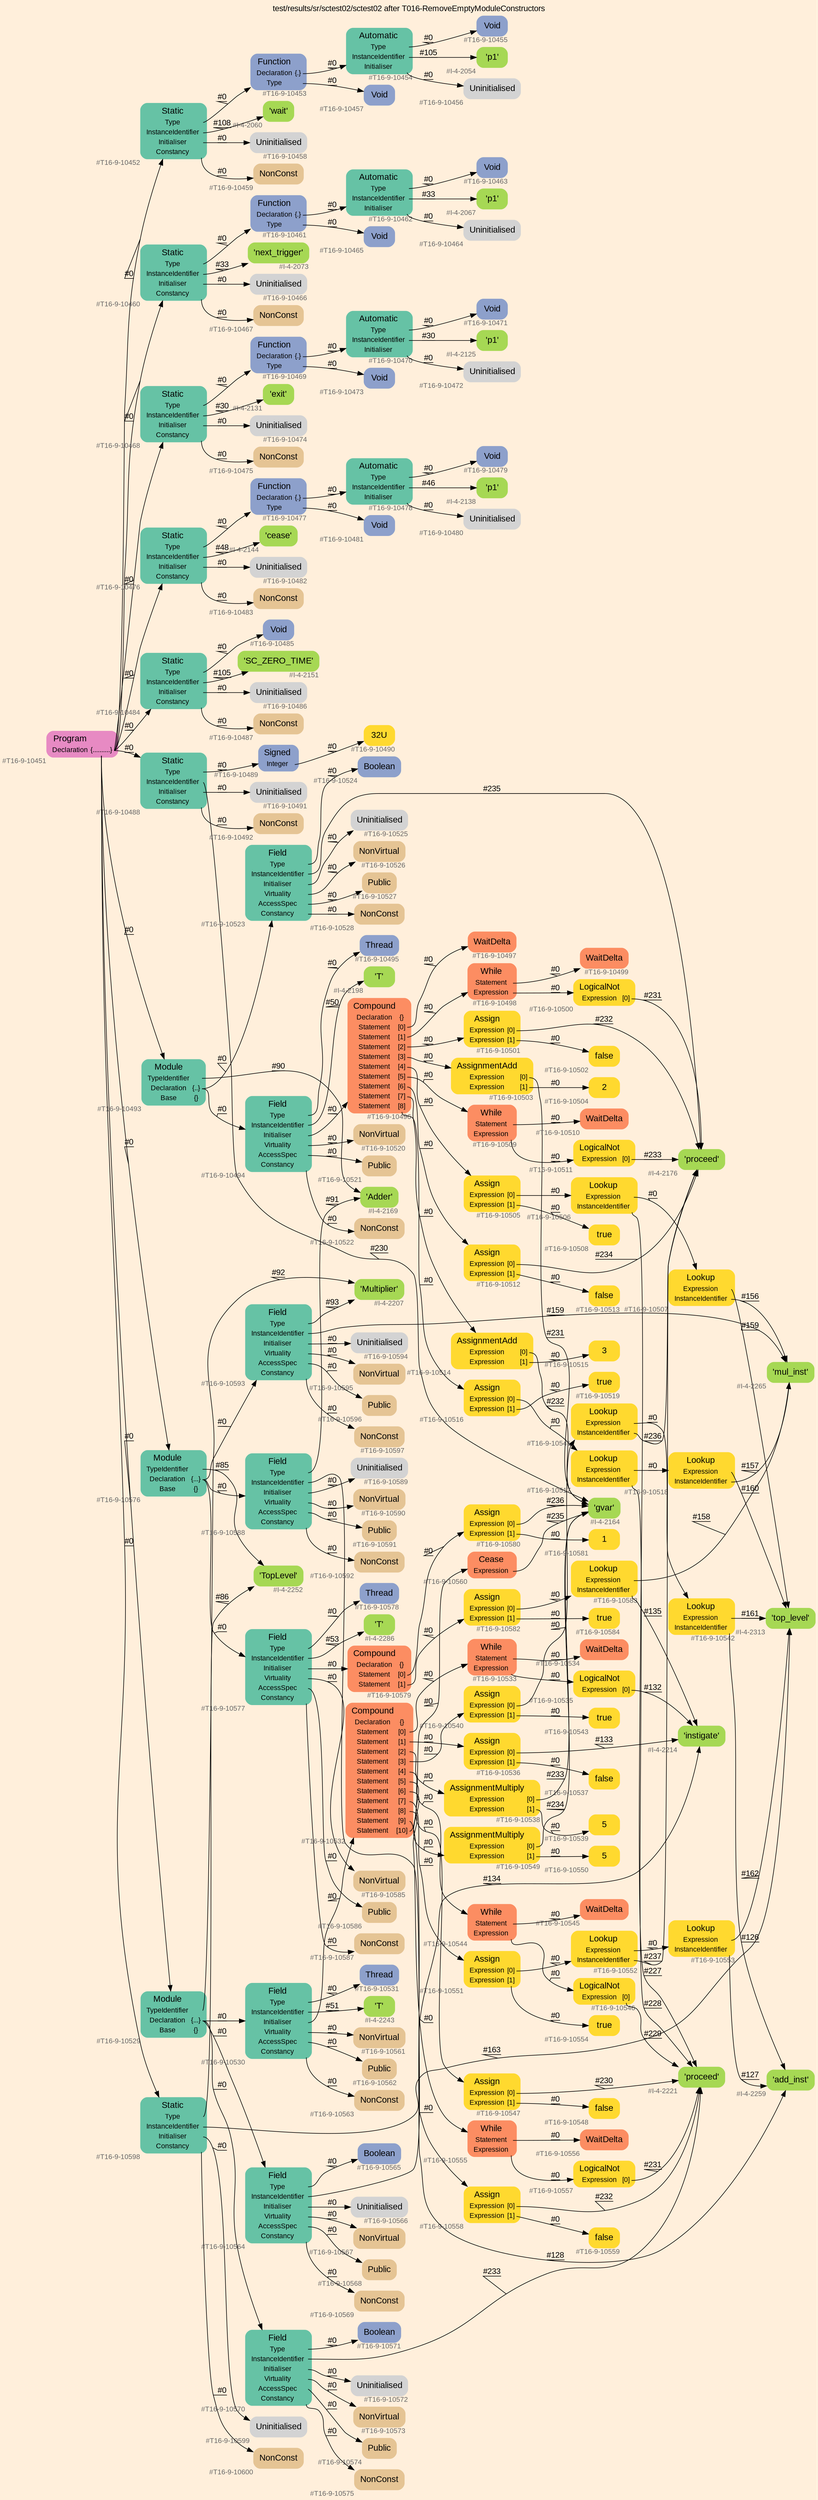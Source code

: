 digraph "test/results/sr/sctest02/sctest02 after T016-RemoveEmptyModuleConstructors" {
label = "test/results/sr/sctest02/sctest02 after T016-RemoveEmptyModuleConstructors"
labelloc = t
graph [
    rankdir = "LR"
    ranksep = 0.3
    bgcolor = antiquewhite1
    color = black
    fontcolor = black
    fontname = "Arial"
];
node [
    fontname = "Arial"
];
edge [
    fontname = "Arial"
];

// -------------------- node figure --------------------
// -------- block #T16-9-10451 ----------
"#T16-9-10451" [
    fillcolor = "/set28/4"
    xlabel = "#T16-9-10451"
    fontsize = "12"
    fontcolor = grey40
    shape = "plaintext"
    label = <<TABLE BORDER="0" CELLBORDER="0" CELLSPACING="0">
     <TR><TD><FONT COLOR="black" POINT-SIZE="15">Program</FONT></TD></TR>
     <TR><TD><FONT COLOR="black" POINT-SIZE="12">Declaration</FONT></TD><TD PORT="port0"><FONT COLOR="black" POINT-SIZE="12">{..........}</FONT></TD></TR>
    </TABLE>>
    style = "rounded,filled"
];

// -------- block #T16-9-10452 ----------
"#T16-9-10452" [
    fillcolor = "/set28/1"
    xlabel = "#T16-9-10452"
    fontsize = "12"
    fontcolor = grey40
    shape = "plaintext"
    label = <<TABLE BORDER="0" CELLBORDER="0" CELLSPACING="0">
     <TR><TD><FONT COLOR="black" POINT-SIZE="15">Static</FONT></TD></TR>
     <TR><TD><FONT COLOR="black" POINT-SIZE="12">Type</FONT></TD><TD PORT="port0"></TD></TR>
     <TR><TD><FONT COLOR="black" POINT-SIZE="12">InstanceIdentifier</FONT></TD><TD PORT="port1"></TD></TR>
     <TR><TD><FONT COLOR="black" POINT-SIZE="12">Initialiser</FONT></TD><TD PORT="port2"></TD></TR>
     <TR><TD><FONT COLOR="black" POINT-SIZE="12">Constancy</FONT></TD><TD PORT="port3"></TD></TR>
    </TABLE>>
    style = "rounded,filled"
];

// -------- block #T16-9-10453 ----------
"#T16-9-10453" [
    fillcolor = "/set28/3"
    xlabel = "#T16-9-10453"
    fontsize = "12"
    fontcolor = grey40
    shape = "plaintext"
    label = <<TABLE BORDER="0" CELLBORDER="0" CELLSPACING="0">
     <TR><TD><FONT COLOR="black" POINT-SIZE="15">Function</FONT></TD></TR>
     <TR><TD><FONT COLOR="black" POINT-SIZE="12">Declaration</FONT></TD><TD PORT="port0"><FONT COLOR="black" POINT-SIZE="12">{.}</FONT></TD></TR>
     <TR><TD><FONT COLOR="black" POINT-SIZE="12">Type</FONT></TD><TD PORT="port1"></TD></TR>
    </TABLE>>
    style = "rounded,filled"
];

// -------- block #T16-9-10454 ----------
"#T16-9-10454" [
    fillcolor = "/set28/1"
    xlabel = "#T16-9-10454"
    fontsize = "12"
    fontcolor = grey40
    shape = "plaintext"
    label = <<TABLE BORDER="0" CELLBORDER="0" CELLSPACING="0">
     <TR><TD><FONT COLOR="black" POINT-SIZE="15">Automatic</FONT></TD></TR>
     <TR><TD><FONT COLOR="black" POINT-SIZE="12">Type</FONT></TD><TD PORT="port0"></TD></TR>
     <TR><TD><FONT COLOR="black" POINT-SIZE="12">InstanceIdentifier</FONT></TD><TD PORT="port1"></TD></TR>
     <TR><TD><FONT COLOR="black" POINT-SIZE="12">Initialiser</FONT></TD><TD PORT="port2"></TD></TR>
    </TABLE>>
    style = "rounded,filled"
];

// -------- block #T16-9-10455 ----------
"#T16-9-10455" [
    fillcolor = "/set28/3"
    xlabel = "#T16-9-10455"
    fontsize = "12"
    fontcolor = grey40
    shape = "plaintext"
    label = <<TABLE BORDER="0" CELLBORDER="0" CELLSPACING="0">
     <TR><TD><FONT COLOR="black" POINT-SIZE="15">Void</FONT></TD></TR>
    </TABLE>>
    style = "rounded,filled"
];

// -------- block #I-4-2054 ----------
"#I-4-2054" [
    fillcolor = "/set28/5"
    xlabel = "#I-4-2054"
    fontsize = "12"
    fontcolor = grey40
    shape = "plaintext"
    label = <<TABLE BORDER="0" CELLBORDER="0" CELLSPACING="0">
     <TR><TD><FONT COLOR="black" POINT-SIZE="15">'p1'</FONT></TD></TR>
    </TABLE>>
    style = "rounded,filled"
];

// -------- block #T16-9-10456 ----------
"#T16-9-10456" [
    xlabel = "#T16-9-10456"
    fontsize = "12"
    fontcolor = grey40
    shape = "plaintext"
    label = <<TABLE BORDER="0" CELLBORDER="0" CELLSPACING="0">
     <TR><TD><FONT COLOR="black" POINT-SIZE="15">Uninitialised</FONT></TD></TR>
    </TABLE>>
    style = "rounded,filled"
];

// -------- block #T16-9-10457 ----------
"#T16-9-10457" [
    fillcolor = "/set28/3"
    xlabel = "#T16-9-10457"
    fontsize = "12"
    fontcolor = grey40
    shape = "plaintext"
    label = <<TABLE BORDER="0" CELLBORDER="0" CELLSPACING="0">
     <TR><TD><FONT COLOR="black" POINT-SIZE="15">Void</FONT></TD></TR>
    </TABLE>>
    style = "rounded,filled"
];

// -------- block #I-4-2060 ----------
"#I-4-2060" [
    fillcolor = "/set28/5"
    xlabel = "#I-4-2060"
    fontsize = "12"
    fontcolor = grey40
    shape = "plaintext"
    label = <<TABLE BORDER="0" CELLBORDER="0" CELLSPACING="0">
     <TR><TD><FONT COLOR="black" POINT-SIZE="15">'wait'</FONT></TD></TR>
    </TABLE>>
    style = "rounded,filled"
];

// -------- block #T16-9-10458 ----------
"#T16-9-10458" [
    xlabel = "#T16-9-10458"
    fontsize = "12"
    fontcolor = grey40
    shape = "plaintext"
    label = <<TABLE BORDER="0" CELLBORDER="0" CELLSPACING="0">
     <TR><TD><FONT COLOR="black" POINT-SIZE="15">Uninitialised</FONT></TD></TR>
    </TABLE>>
    style = "rounded,filled"
];

// -------- block #T16-9-10459 ----------
"#T16-9-10459" [
    fillcolor = "/set28/7"
    xlabel = "#T16-9-10459"
    fontsize = "12"
    fontcolor = grey40
    shape = "plaintext"
    label = <<TABLE BORDER="0" CELLBORDER="0" CELLSPACING="0">
     <TR><TD><FONT COLOR="black" POINT-SIZE="15">NonConst</FONT></TD></TR>
    </TABLE>>
    style = "rounded,filled"
];

// -------- block #T16-9-10460 ----------
"#T16-9-10460" [
    fillcolor = "/set28/1"
    xlabel = "#T16-9-10460"
    fontsize = "12"
    fontcolor = grey40
    shape = "plaintext"
    label = <<TABLE BORDER="0" CELLBORDER="0" CELLSPACING="0">
     <TR><TD><FONT COLOR="black" POINT-SIZE="15">Static</FONT></TD></TR>
     <TR><TD><FONT COLOR="black" POINT-SIZE="12">Type</FONT></TD><TD PORT="port0"></TD></TR>
     <TR><TD><FONT COLOR="black" POINT-SIZE="12">InstanceIdentifier</FONT></TD><TD PORT="port1"></TD></TR>
     <TR><TD><FONT COLOR="black" POINT-SIZE="12">Initialiser</FONT></TD><TD PORT="port2"></TD></TR>
     <TR><TD><FONT COLOR="black" POINT-SIZE="12">Constancy</FONT></TD><TD PORT="port3"></TD></TR>
    </TABLE>>
    style = "rounded,filled"
];

// -------- block #T16-9-10461 ----------
"#T16-9-10461" [
    fillcolor = "/set28/3"
    xlabel = "#T16-9-10461"
    fontsize = "12"
    fontcolor = grey40
    shape = "plaintext"
    label = <<TABLE BORDER="0" CELLBORDER="0" CELLSPACING="0">
     <TR><TD><FONT COLOR="black" POINT-SIZE="15">Function</FONT></TD></TR>
     <TR><TD><FONT COLOR="black" POINT-SIZE="12">Declaration</FONT></TD><TD PORT="port0"><FONT COLOR="black" POINT-SIZE="12">{.}</FONT></TD></TR>
     <TR><TD><FONT COLOR="black" POINT-SIZE="12">Type</FONT></TD><TD PORT="port1"></TD></TR>
    </TABLE>>
    style = "rounded,filled"
];

// -------- block #T16-9-10462 ----------
"#T16-9-10462" [
    fillcolor = "/set28/1"
    xlabel = "#T16-9-10462"
    fontsize = "12"
    fontcolor = grey40
    shape = "plaintext"
    label = <<TABLE BORDER="0" CELLBORDER="0" CELLSPACING="0">
     <TR><TD><FONT COLOR="black" POINT-SIZE="15">Automatic</FONT></TD></TR>
     <TR><TD><FONT COLOR="black" POINT-SIZE="12">Type</FONT></TD><TD PORT="port0"></TD></TR>
     <TR><TD><FONT COLOR="black" POINT-SIZE="12">InstanceIdentifier</FONT></TD><TD PORT="port1"></TD></TR>
     <TR><TD><FONT COLOR="black" POINT-SIZE="12">Initialiser</FONT></TD><TD PORT="port2"></TD></TR>
    </TABLE>>
    style = "rounded,filled"
];

// -------- block #T16-9-10463 ----------
"#T16-9-10463" [
    fillcolor = "/set28/3"
    xlabel = "#T16-9-10463"
    fontsize = "12"
    fontcolor = grey40
    shape = "plaintext"
    label = <<TABLE BORDER="0" CELLBORDER="0" CELLSPACING="0">
     <TR><TD><FONT COLOR="black" POINT-SIZE="15">Void</FONT></TD></TR>
    </TABLE>>
    style = "rounded,filled"
];

// -------- block #I-4-2067 ----------
"#I-4-2067" [
    fillcolor = "/set28/5"
    xlabel = "#I-4-2067"
    fontsize = "12"
    fontcolor = grey40
    shape = "plaintext"
    label = <<TABLE BORDER="0" CELLBORDER="0" CELLSPACING="0">
     <TR><TD><FONT COLOR="black" POINT-SIZE="15">'p1'</FONT></TD></TR>
    </TABLE>>
    style = "rounded,filled"
];

// -------- block #T16-9-10464 ----------
"#T16-9-10464" [
    xlabel = "#T16-9-10464"
    fontsize = "12"
    fontcolor = grey40
    shape = "plaintext"
    label = <<TABLE BORDER="0" CELLBORDER="0" CELLSPACING="0">
     <TR><TD><FONT COLOR="black" POINT-SIZE="15">Uninitialised</FONT></TD></TR>
    </TABLE>>
    style = "rounded,filled"
];

// -------- block #T16-9-10465 ----------
"#T16-9-10465" [
    fillcolor = "/set28/3"
    xlabel = "#T16-9-10465"
    fontsize = "12"
    fontcolor = grey40
    shape = "plaintext"
    label = <<TABLE BORDER="0" CELLBORDER="0" CELLSPACING="0">
     <TR><TD><FONT COLOR="black" POINT-SIZE="15">Void</FONT></TD></TR>
    </TABLE>>
    style = "rounded,filled"
];

// -------- block #I-4-2073 ----------
"#I-4-2073" [
    fillcolor = "/set28/5"
    xlabel = "#I-4-2073"
    fontsize = "12"
    fontcolor = grey40
    shape = "plaintext"
    label = <<TABLE BORDER="0" CELLBORDER="0" CELLSPACING="0">
     <TR><TD><FONT COLOR="black" POINT-SIZE="15">'next_trigger'</FONT></TD></TR>
    </TABLE>>
    style = "rounded,filled"
];

// -------- block #T16-9-10466 ----------
"#T16-9-10466" [
    xlabel = "#T16-9-10466"
    fontsize = "12"
    fontcolor = grey40
    shape = "plaintext"
    label = <<TABLE BORDER="0" CELLBORDER="0" CELLSPACING="0">
     <TR><TD><FONT COLOR="black" POINT-SIZE="15">Uninitialised</FONT></TD></TR>
    </TABLE>>
    style = "rounded,filled"
];

// -------- block #T16-9-10467 ----------
"#T16-9-10467" [
    fillcolor = "/set28/7"
    xlabel = "#T16-9-10467"
    fontsize = "12"
    fontcolor = grey40
    shape = "plaintext"
    label = <<TABLE BORDER="0" CELLBORDER="0" CELLSPACING="0">
     <TR><TD><FONT COLOR="black" POINT-SIZE="15">NonConst</FONT></TD></TR>
    </TABLE>>
    style = "rounded,filled"
];

// -------- block #T16-9-10468 ----------
"#T16-9-10468" [
    fillcolor = "/set28/1"
    xlabel = "#T16-9-10468"
    fontsize = "12"
    fontcolor = grey40
    shape = "plaintext"
    label = <<TABLE BORDER="0" CELLBORDER="0" CELLSPACING="0">
     <TR><TD><FONT COLOR="black" POINT-SIZE="15">Static</FONT></TD></TR>
     <TR><TD><FONT COLOR="black" POINT-SIZE="12">Type</FONT></TD><TD PORT="port0"></TD></TR>
     <TR><TD><FONT COLOR="black" POINT-SIZE="12">InstanceIdentifier</FONT></TD><TD PORT="port1"></TD></TR>
     <TR><TD><FONT COLOR="black" POINT-SIZE="12">Initialiser</FONT></TD><TD PORT="port2"></TD></TR>
     <TR><TD><FONT COLOR="black" POINT-SIZE="12">Constancy</FONT></TD><TD PORT="port3"></TD></TR>
    </TABLE>>
    style = "rounded,filled"
];

// -------- block #T16-9-10469 ----------
"#T16-9-10469" [
    fillcolor = "/set28/3"
    xlabel = "#T16-9-10469"
    fontsize = "12"
    fontcolor = grey40
    shape = "plaintext"
    label = <<TABLE BORDER="0" CELLBORDER="0" CELLSPACING="0">
     <TR><TD><FONT COLOR="black" POINT-SIZE="15">Function</FONT></TD></TR>
     <TR><TD><FONT COLOR="black" POINT-SIZE="12">Declaration</FONT></TD><TD PORT="port0"><FONT COLOR="black" POINT-SIZE="12">{.}</FONT></TD></TR>
     <TR><TD><FONT COLOR="black" POINT-SIZE="12">Type</FONT></TD><TD PORT="port1"></TD></TR>
    </TABLE>>
    style = "rounded,filled"
];

// -------- block #T16-9-10470 ----------
"#T16-9-10470" [
    fillcolor = "/set28/1"
    xlabel = "#T16-9-10470"
    fontsize = "12"
    fontcolor = grey40
    shape = "plaintext"
    label = <<TABLE BORDER="0" CELLBORDER="0" CELLSPACING="0">
     <TR><TD><FONT COLOR="black" POINT-SIZE="15">Automatic</FONT></TD></TR>
     <TR><TD><FONT COLOR="black" POINT-SIZE="12">Type</FONT></TD><TD PORT="port0"></TD></TR>
     <TR><TD><FONT COLOR="black" POINT-SIZE="12">InstanceIdentifier</FONT></TD><TD PORT="port1"></TD></TR>
     <TR><TD><FONT COLOR="black" POINT-SIZE="12">Initialiser</FONT></TD><TD PORT="port2"></TD></TR>
    </TABLE>>
    style = "rounded,filled"
];

// -------- block #T16-9-10471 ----------
"#T16-9-10471" [
    fillcolor = "/set28/3"
    xlabel = "#T16-9-10471"
    fontsize = "12"
    fontcolor = grey40
    shape = "plaintext"
    label = <<TABLE BORDER="0" CELLBORDER="0" CELLSPACING="0">
     <TR><TD><FONT COLOR="black" POINT-SIZE="15">Void</FONT></TD></TR>
    </TABLE>>
    style = "rounded,filled"
];

// -------- block #I-4-2125 ----------
"#I-4-2125" [
    fillcolor = "/set28/5"
    xlabel = "#I-4-2125"
    fontsize = "12"
    fontcolor = grey40
    shape = "plaintext"
    label = <<TABLE BORDER="0" CELLBORDER="0" CELLSPACING="0">
     <TR><TD><FONT COLOR="black" POINT-SIZE="15">'p1'</FONT></TD></TR>
    </TABLE>>
    style = "rounded,filled"
];

// -------- block #T16-9-10472 ----------
"#T16-9-10472" [
    xlabel = "#T16-9-10472"
    fontsize = "12"
    fontcolor = grey40
    shape = "plaintext"
    label = <<TABLE BORDER="0" CELLBORDER="0" CELLSPACING="0">
     <TR><TD><FONT COLOR="black" POINT-SIZE="15">Uninitialised</FONT></TD></TR>
    </TABLE>>
    style = "rounded,filled"
];

// -------- block #T16-9-10473 ----------
"#T16-9-10473" [
    fillcolor = "/set28/3"
    xlabel = "#T16-9-10473"
    fontsize = "12"
    fontcolor = grey40
    shape = "plaintext"
    label = <<TABLE BORDER="0" CELLBORDER="0" CELLSPACING="0">
     <TR><TD><FONT COLOR="black" POINT-SIZE="15">Void</FONT></TD></TR>
    </TABLE>>
    style = "rounded,filled"
];

// -------- block #I-4-2131 ----------
"#I-4-2131" [
    fillcolor = "/set28/5"
    xlabel = "#I-4-2131"
    fontsize = "12"
    fontcolor = grey40
    shape = "plaintext"
    label = <<TABLE BORDER="0" CELLBORDER="0" CELLSPACING="0">
     <TR><TD><FONT COLOR="black" POINT-SIZE="15">'exit'</FONT></TD></TR>
    </TABLE>>
    style = "rounded,filled"
];

// -------- block #T16-9-10474 ----------
"#T16-9-10474" [
    xlabel = "#T16-9-10474"
    fontsize = "12"
    fontcolor = grey40
    shape = "plaintext"
    label = <<TABLE BORDER="0" CELLBORDER="0" CELLSPACING="0">
     <TR><TD><FONT COLOR="black" POINT-SIZE="15">Uninitialised</FONT></TD></TR>
    </TABLE>>
    style = "rounded,filled"
];

// -------- block #T16-9-10475 ----------
"#T16-9-10475" [
    fillcolor = "/set28/7"
    xlabel = "#T16-9-10475"
    fontsize = "12"
    fontcolor = grey40
    shape = "plaintext"
    label = <<TABLE BORDER="0" CELLBORDER="0" CELLSPACING="0">
     <TR><TD><FONT COLOR="black" POINT-SIZE="15">NonConst</FONT></TD></TR>
    </TABLE>>
    style = "rounded,filled"
];

// -------- block #T16-9-10476 ----------
"#T16-9-10476" [
    fillcolor = "/set28/1"
    xlabel = "#T16-9-10476"
    fontsize = "12"
    fontcolor = grey40
    shape = "plaintext"
    label = <<TABLE BORDER="0" CELLBORDER="0" CELLSPACING="0">
     <TR><TD><FONT COLOR="black" POINT-SIZE="15">Static</FONT></TD></TR>
     <TR><TD><FONT COLOR="black" POINT-SIZE="12">Type</FONT></TD><TD PORT="port0"></TD></TR>
     <TR><TD><FONT COLOR="black" POINT-SIZE="12">InstanceIdentifier</FONT></TD><TD PORT="port1"></TD></TR>
     <TR><TD><FONT COLOR="black" POINT-SIZE="12">Initialiser</FONT></TD><TD PORT="port2"></TD></TR>
     <TR><TD><FONT COLOR="black" POINT-SIZE="12">Constancy</FONT></TD><TD PORT="port3"></TD></TR>
    </TABLE>>
    style = "rounded,filled"
];

// -------- block #T16-9-10477 ----------
"#T16-9-10477" [
    fillcolor = "/set28/3"
    xlabel = "#T16-9-10477"
    fontsize = "12"
    fontcolor = grey40
    shape = "plaintext"
    label = <<TABLE BORDER="0" CELLBORDER="0" CELLSPACING="0">
     <TR><TD><FONT COLOR="black" POINT-SIZE="15">Function</FONT></TD></TR>
     <TR><TD><FONT COLOR="black" POINT-SIZE="12">Declaration</FONT></TD><TD PORT="port0"><FONT COLOR="black" POINT-SIZE="12">{.}</FONT></TD></TR>
     <TR><TD><FONT COLOR="black" POINT-SIZE="12">Type</FONT></TD><TD PORT="port1"></TD></TR>
    </TABLE>>
    style = "rounded,filled"
];

// -------- block #T16-9-10478 ----------
"#T16-9-10478" [
    fillcolor = "/set28/1"
    xlabel = "#T16-9-10478"
    fontsize = "12"
    fontcolor = grey40
    shape = "plaintext"
    label = <<TABLE BORDER="0" CELLBORDER="0" CELLSPACING="0">
     <TR><TD><FONT COLOR="black" POINT-SIZE="15">Automatic</FONT></TD></TR>
     <TR><TD><FONT COLOR="black" POINT-SIZE="12">Type</FONT></TD><TD PORT="port0"></TD></TR>
     <TR><TD><FONT COLOR="black" POINT-SIZE="12">InstanceIdentifier</FONT></TD><TD PORT="port1"></TD></TR>
     <TR><TD><FONT COLOR="black" POINT-SIZE="12">Initialiser</FONT></TD><TD PORT="port2"></TD></TR>
    </TABLE>>
    style = "rounded,filled"
];

// -------- block #T16-9-10479 ----------
"#T16-9-10479" [
    fillcolor = "/set28/3"
    xlabel = "#T16-9-10479"
    fontsize = "12"
    fontcolor = grey40
    shape = "plaintext"
    label = <<TABLE BORDER="0" CELLBORDER="0" CELLSPACING="0">
     <TR><TD><FONT COLOR="black" POINT-SIZE="15">Void</FONT></TD></TR>
    </TABLE>>
    style = "rounded,filled"
];

// -------- block #I-4-2138 ----------
"#I-4-2138" [
    fillcolor = "/set28/5"
    xlabel = "#I-4-2138"
    fontsize = "12"
    fontcolor = grey40
    shape = "plaintext"
    label = <<TABLE BORDER="0" CELLBORDER="0" CELLSPACING="0">
     <TR><TD><FONT COLOR="black" POINT-SIZE="15">'p1'</FONT></TD></TR>
    </TABLE>>
    style = "rounded,filled"
];

// -------- block #T16-9-10480 ----------
"#T16-9-10480" [
    xlabel = "#T16-9-10480"
    fontsize = "12"
    fontcolor = grey40
    shape = "plaintext"
    label = <<TABLE BORDER="0" CELLBORDER="0" CELLSPACING="0">
     <TR><TD><FONT COLOR="black" POINT-SIZE="15">Uninitialised</FONT></TD></TR>
    </TABLE>>
    style = "rounded,filled"
];

// -------- block #T16-9-10481 ----------
"#T16-9-10481" [
    fillcolor = "/set28/3"
    xlabel = "#T16-9-10481"
    fontsize = "12"
    fontcolor = grey40
    shape = "plaintext"
    label = <<TABLE BORDER="0" CELLBORDER="0" CELLSPACING="0">
     <TR><TD><FONT COLOR="black" POINT-SIZE="15">Void</FONT></TD></TR>
    </TABLE>>
    style = "rounded,filled"
];

// -------- block #I-4-2144 ----------
"#I-4-2144" [
    fillcolor = "/set28/5"
    xlabel = "#I-4-2144"
    fontsize = "12"
    fontcolor = grey40
    shape = "plaintext"
    label = <<TABLE BORDER="0" CELLBORDER="0" CELLSPACING="0">
     <TR><TD><FONT COLOR="black" POINT-SIZE="15">'cease'</FONT></TD></TR>
    </TABLE>>
    style = "rounded,filled"
];

// -------- block #T16-9-10482 ----------
"#T16-9-10482" [
    xlabel = "#T16-9-10482"
    fontsize = "12"
    fontcolor = grey40
    shape = "plaintext"
    label = <<TABLE BORDER="0" CELLBORDER="0" CELLSPACING="0">
     <TR><TD><FONT COLOR="black" POINT-SIZE="15">Uninitialised</FONT></TD></TR>
    </TABLE>>
    style = "rounded,filled"
];

// -------- block #T16-9-10483 ----------
"#T16-9-10483" [
    fillcolor = "/set28/7"
    xlabel = "#T16-9-10483"
    fontsize = "12"
    fontcolor = grey40
    shape = "plaintext"
    label = <<TABLE BORDER="0" CELLBORDER="0" CELLSPACING="0">
     <TR><TD><FONT COLOR="black" POINT-SIZE="15">NonConst</FONT></TD></TR>
    </TABLE>>
    style = "rounded,filled"
];

// -------- block #T16-9-10484 ----------
"#T16-9-10484" [
    fillcolor = "/set28/1"
    xlabel = "#T16-9-10484"
    fontsize = "12"
    fontcolor = grey40
    shape = "plaintext"
    label = <<TABLE BORDER="0" CELLBORDER="0" CELLSPACING="0">
     <TR><TD><FONT COLOR="black" POINT-SIZE="15">Static</FONT></TD></TR>
     <TR><TD><FONT COLOR="black" POINT-SIZE="12">Type</FONT></TD><TD PORT="port0"></TD></TR>
     <TR><TD><FONT COLOR="black" POINT-SIZE="12">InstanceIdentifier</FONT></TD><TD PORT="port1"></TD></TR>
     <TR><TD><FONT COLOR="black" POINT-SIZE="12">Initialiser</FONT></TD><TD PORT="port2"></TD></TR>
     <TR><TD><FONT COLOR="black" POINT-SIZE="12">Constancy</FONT></TD><TD PORT="port3"></TD></TR>
    </TABLE>>
    style = "rounded,filled"
];

// -------- block #T16-9-10485 ----------
"#T16-9-10485" [
    fillcolor = "/set28/3"
    xlabel = "#T16-9-10485"
    fontsize = "12"
    fontcolor = grey40
    shape = "plaintext"
    label = <<TABLE BORDER="0" CELLBORDER="0" CELLSPACING="0">
     <TR><TD><FONT COLOR="black" POINT-SIZE="15">Void</FONT></TD></TR>
    </TABLE>>
    style = "rounded,filled"
];

// -------- block #I-4-2151 ----------
"#I-4-2151" [
    fillcolor = "/set28/5"
    xlabel = "#I-4-2151"
    fontsize = "12"
    fontcolor = grey40
    shape = "plaintext"
    label = <<TABLE BORDER="0" CELLBORDER="0" CELLSPACING="0">
     <TR><TD><FONT COLOR="black" POINT-SIZE="15">'SC_ZERO_TIME'</FONT></TD></TR>
    </TABLE>>
    style = "rounded,filled"
];

// -------- block #T16-9-10486 ----------
"#T16-9-10486" [
    xlabel = "#T16-9-10486"
    fontsize = "12"
    fontcolor = grey40
    shape = "plaintext"
    label = <<TABLE BORDER="0" CELLBORDER="0" CELLSPACING="0">
     <TR><TD><FONT COLOR="black" POINT-SIZE="15">Uninitialised</FONT></TD></TR>
    </TABLE>>
    style = "rounded,filled"
];

// -------- block #T16-9-10487 ----------
"#T16-9-10487" [
    fillcolor = "/set28/7"
    xlabel = "#T16-9-10487"
    fontsize = "12"
    fontcolor = grey40
    shape = "plaintext"
    label = <<TABLE BORDER="0" CELLBORDER="0" CELLSPACING="0">
     <TR><TD><FONT COLOR="black" POINT-SIZE="15">NonConst</FONT></TD></TR>
    </TABLE>>
    style = "rounded,filled"
];

// -------- block #T16-9-10488 ----------
"#T16-9-10488" [
    fillcolor = "/set28/1"
    xlabel = "#T16-9-10488"
    fontsize = "12"
    fontcolor = grey40
    shape = "plaintext"
    label = <<TABLE BORDER="0" CELLBORDER="0" CELLSPACING="0">
     <TR><TD><FONT COLOR="black" POINT-SIZE="15">Static</FONT></TD></TR>
     <TR><TD><FONT COLOR="black" POINT-SIZE="12">Type</FONT></TD><TD PORT="port0"></TD></TR>
     <TR><TD><FONT COLOR="black" POINT-SIZE="12">InstanceIdentifier</FONT></TD><TD PORT="port1"></TD></TR>
     <TR><TD><FONT COLOR="black" POINT-SIZE="12">Initialiser</FONT></TD><TD PORT="port2"></TD></TR>
     <TR><TD><FONT COLOR="black" POINT-SIZE="12">Constancy</FONT></TD><TD PORT="port3"></TD></TR>
    </TABLE>>
    style = "rounded,filled"
];

// -------- block #T16-9-10489 ----------
"#T16-9-10489" [
    fillcolor = "/set28/3"
    xlabel = "#T16-9-10489"
    fontsize = "12"
    fontcolor = grey40
    shape = "plaintext"
    label = <<TABLE BORDER="0" CELLBORDER="0" CELLSPACING="0">
     <TR><TD><FONT COLOR="black" POINT-SIZE="15">Signed</FONT></TD></TR>
     <TR><TD><FONT COLOR="black" POINT-SIZE="12">Integer</FONT></TD><TD PORT="port0"></TD></TR>
    </TABLE>>
    style = "rounded,filled"
];

// -------- block #T16-9-10490 ----------
"#T16-9-10490" [
    fillcolor = "/set28/6"
    xlabel = "#T16-9-10490"
    fontsize = "12"
    fontcolor = grey40
    shape = "plaintext"
    label = <<TABLE BORDER="0" CELLBORDER="0" CELLSPACING="0">
     <TR><TD><FONT COLOR="black" POINT-SIZE="15">32U</FONT></TD></TR>
    </TABLE>>
    style = "rounded,filled"
];

// -------- block #I-4-2164 ----------
"#I-4-2164" [
    fillcolor = "/set28/5"
    xlabel = "#I-4-2164"
    fontsize = "12"
    fontcolor = grey40
    shape = "plaintext"
    label = <<TABLE BORDER="0" CELLBORDER="0" CELLSPACING="0">
     <TR><TD><FONT COLOR="black" POINT-SIZE="15">'gvar'</FONT></TD></TR>
    </TABLE>>
    style = "rounded,filled"
];

// -------- block #T16-9-10491 ----------
"#T16-9-10491" [
    xlabel = "#T16-9-10491"
    fontsize = "12"
    fontcolor = grey40
    shape = "plaintext"
    label = <<TABLE BORDER="0" CELLBORDER="0" CELLSPACING="0">
     <TR><TD><FONT COLOR="black" POINT-SIZE="15">Uninitialised</FONT></TD></TR>
    </TABLE>>
    style = "rounded,filled"
];

// -------- block #T16-9-10492 ----------
"#T16-9-10492" [
    fillcolor = "/set28/7"
    xlabel = "#T16-9-10492"
    fontsize = "12"
    fontcolor = grey40
    shape = "plaintext"
    label = <<TABLE BORDER="0" CELLBORDER="0" CELLSPACING="0">
     <TR><TD><FONT COLOR="black" POINT-SIZE="15">NonConst</FONT></TD></TR>
    </TABLE>>
    style = "rounded,filled"
];

// -------- block #T16-9-10493 ----------
"#T16-9-10493" [
    fillcolor = "/set28/1"
    xlabel = "#T16-9-10493"
    fontsize = "12"
    fontcolor = grey40
    shape = "plaintext"
    label = <<TABLE BORDER="0" CELLBORDER="0" CELLSPACING="0">
     <TR><TD><FONT COLOR="black" POINT-SIZE="15">Module</FONT></TD></TR>
     <TR><TD><FONT COLOR="black" POINT-SIZE="12">TypeIdentifier</FONT></TD><TD PORT="port0"></TD></TR>
     <TR><TD><FONT COLOR="black" POINT-SIZE="12">Declaration</FONT></TD><TD PORT="port1"><FONT COLOR="black" POINT-SIZE="12">{..}</FONT></TD></TR>
     <TR><TD><FONT COLOR="black" POINT-SIZE="12">Base</FONT></TD><TD PORT="port2"><FONT COLOR="black" POINT-SIZE="12">{}</FONT></TD></TR>
    </TABLE>>
    style = "rounded,filled"
];

// -------- block #I-4-2169 ----------
"#I-4-2169" [
    fillcolor = "/set28/5"
    xlabel = "#I-4-2169"
    fontsize = "12"
    fontcolor = grey40
    shape = "plaintext"
    label = <<TABLE BORDER="0" CELLBORDER="0" CELLSPACING="0">
     <TR><TD><FONT COLOR="black" POINT-SIZE="15">'Adder'</FONT></TD></TR>
    </TABLE>>
    style = "rounded,filled"
];

// -------- block #T16-9-10494 ----------
"#T16-9-10494" [
    fillcolor = "/set28/1"
    xlabel = "#T16-9-10494"
    fontsize = "12"
    fontcolor = grey40
    shape = "plaintext"
    label = <<TABLE BORDER="0" CELLBORDER="0" CELLSPACING="0">
     <TR><TD><FONT COLOR="black" POINT-SIZE="15">Field</FONT></TD></TR>
     <TR><TD><FONT COLOR="black" POINT-SIZE="12">Type</FONT></TD><TD PORT="port0"></TD></TR>
     <TR><TD><FONT COLOR="black" POINT-SIZE="12">InstanceIdentifier</FONT></TD><TD PORT="port1"></TD></TR>
     <TR><TD><FONT COLOR="black" POINT-SIZE="12">Initialiser</FONT></TD><TD PORT="port2"></TD></TR>
     <TR><TD><FONT COLOR="black" POINT-SIZE="12">Virtuality</FONT></TD><TD PORT="port3"></TD></TR>
     <TR><TD><FONT COLOR="black" POINT-SIZE="12">AccessSpec</FONT></TD><TD PORT="port4"></TD></TR>
     <TR><TD><FONT COLOR="black" POINT-SIZE="12">Constancy</FONT></TD><TD PORT="port5"></TD></TR>
    </TABLE>>
    style = "rounded,filled"
];

// -------- block #T16-9-10495 ----------
"#T16-9-10495" [
    fillcolor = "/set28/3"
    xlabel = "#T16-9-10495"
    fontsize = "12"
    fontcolor = grey40
    shape = "plaintext"
    label = <<TABLE BORDER="0" CELLBORDER="0" CELLSPACING="0">
     <TR><TD><FONT COLOR="black" POINT-SIZE="15">Thread</FONT></TD></TR>
    </TABLE>>
    style = "rounded,filled"
];

// -------- block #I-4-2198 ----------
"#I-4-2198" [
    fillcolor = "/set28/5"
    xlabel = "#I-4-2198"
    fontsize = "12"
    fontcolor = grey40
    shape = "plaintext"
    label = <<TABLE BORDER="0" CELLBORDER="0" CELLSPACING="0">
     <TR><TD><FONT COLOR="black" POINT-SIZE="15">'T'</FONT></TD></TR>
    </TABLE>>
    style = "rounded,filled"
];

// -------- block #T16-9-10496 ----------
"#T16-9-10496" [
    fillcolor = "/set28/2"
    xlabel = "#T16-9-10496"
    fontsize = "12"
    fontcolor = grey40
    shape = "plaintext"
    label = <<TABLE BORDER="0" CELLBORDER="0" CELLSPACING="0">
     <TR><TD><FONT COLOR="black" POINT-SIZE="15">Compound</FONT></TD></TR>
     <TR><TD><FONT COLOR="black" POINT-SIZE="12">Declaration</FONT></TD><TD PORT="port0"><FONT COLOR="black" POINT-SIZE="12">{}</FONT></TD></TR>
     <TR><TD><FONT COLOR="black" POINT-SIZE="12">Statement</FONT></TD><TD PORT="port1"><FONT COLOR="black" POINT-SIZE="12">[0]</FONT></TD></TR>
     <TR><TD><FONT COLOR="black" POINT-SIZE="12">Statement</FONT></TD><TD PORT="port2"><FONT COLOR="black" POINT-SIZE="12">[1]</FONT></TD></TR>
     <TR><TD><FONT COLOR="black" POINT-SIZE="12">Statement</FONT></TD><TD PORT="port3"><FONT COLOR="black" POINT-SIZE="12">[2]</FONT></TD></TR>
     <TR><TD><FONT COLOR="black" POINT-SIZE="12">Statement</FONT></TD><TD PORT="port4"><FONT COLOR="black" POINT-SIZE="12">[3]</FONT></TD></TR>
     <TR><TD><FONT COLOR="black" POINT-SIZE="12">Statement</FONT></TD><TD PORT="port5"><FONT COLOR="black" POINT-SIZE="12">[4]</FONT></TD></TR>
     <TR><TD><FONT COLOR="black" POINT-SIZE="12">Statement</FONT></TD><TD PORT="port6"><FONT COLOR="black" POINT-SIZE="12">[5]</FONT></TD></TR>
     <TR><TD><FONT COLOR="black" POINT-SIZE="12">Statement</FONT></TD><TD PORT="port7"><FONT COLOR="black" POINT-SIZE="12">[6]</FONT></TD></TR>
     <TR><TD><FONT COLOR="black" POINT-SIZE="12">Statement</FONT></TD><TD PORT="port8"><FONT COLOR="black" POINT-SIZE="12">[7]</FONT></TD></TR>
     <TR><TD><FONT COLOR="black" POINT-SIZE="12">Statement</FONT></TD><TD PORT="port9"><FONT COLOR="black" POINT-SIZE="12">[8]</FONT></TD></TR>
    </TABLE>>
    style = "rounded,filled"
];

// -------- block #T16-9-10497 ----------
"#T16-9-10497" [
    fillcolor = "/set28/2"
    xlabel = "#T16-9-10497"
    fontsize = "12"
    fontcolor = grey40
    shape = "plaintext"
    label = <<TABLE BORDER="0" CELLBORDER="0" CELLSPACING="0">
     <TR><TD><FONT COLOR="black" POINT-SIZE="15">WaitDelta</FONT></TD></TR>
    </TABLE>>
    style = "rounded,filled"
];

// -------- block #T16-9-10498 ----------
"#T16-9-10498" [
    fillcolor = "/set28/2"
    xlabel = "#T16-9-10498"
    fontsize = "12"
    fontcolor = grey40
    shape = "plaintext"
    label = <<TABLE BORDER="0" CELLBORDER="0" CELLSPACING="0">
     <TR><TD><FONT COLOR="black" POINT-SIZE="15">While</FONT></TD></TR>
     <TR><TD><FONT COLOR="black" POINT-SIZE="12">Statement</FONT></TD><TD PORT="port0"></TD></TR>
     <TR><TD><FONT COLOR="black" POINT-SIZE="12">Expression</FONT></TD><TD PORT="port1"></TD></TR>
    </TABLE>>
    style = "rounded,filled"
];

// -------- block #T16-9-10499 ----------
"#T16-9-10499" [
    fillcolor = "/set28/2"
    xlabel = "#T16-9-10499"
    fontsize = "12"
    fontcolor = grey40
    shape = "plaintext"
    label = <<TABLE BORDER="0" CELLBORDER="0" CELLSPACING="0">
     <TR><TD><FONT COLOR="black" POINT-SIZE="15">WaitDelta</FONT></TD></TR>
    </TABLE>>
    style = "rounded,filled"
];

// -------- block #T16-9-10500 ----------
"#T16-9-10500" [
    fillcolor = "/set28/6"
    xlabel = "#T16-9-10500"
    fontsize = "12"
    fontcolor = grey40
    shape = "plaintext"
    label = <<TABLE BORDER="0" CELLBORDER="0" CELLSPACING="0">
     <TR><TD><FONT COLOR="black" POINT-SIZE="15">LogicalNot</FONT></TD></TR>
     <TR><TD><FONT COLOR="black" POINT-SIZE="12">Expression</FONT></TD><TD PORT="port0"><FONT COLOR="black" POINT-SIZE="12">[0]</FONT></TD></TR>
    </TABLE>>
    style = "rounded,filled"
];

// -------- block #I-4-2176 ----------
"#I-4-2176" [
    fillcolor = "/set28/5"
    xlabel = "#I-4-2176"
    fontsize = "12"
    fontcolor = grey40
    shape = "plaintext"
    label = <<TABLE BORDER="0" CELLBORDER="0" CELLSPACING="0">
     <TR><TD><FONT COLOR="black" POINT-SIZE="15">'proceed'</FONT></TD></TR>
    </TABLE>>
    style = "rounded,filled"
];

// -------- block #T16-9-10501 ----------
"#T16-9-10501" [
    fillcolor = "/set28/6"
    xlabel = "#T16-9-10501"
    fontsize = "12"
    fontcolor = grey40
    shape = "plaintext"
    label = <<TABLE BORDER="0" CELLBORDER="0" CELLSPACING="0">
     <TR><TD><FONT COLOR="black" POINT-SIZE="15">Assign</FONT></TD></TR>
     <TR><TD><FONT COLOR="black" POINT-SIZE="12">Expression</FONT></TD><TD PORT="port0"><FONT COLOR="black" POINT-SIZE="12">[0]</FONT></TD></TR>
     <TR><TD><FONT COLOR="black" POINT-SIZE="12">Expression</FONT></TD><TD PORT="port1"><FONT COLOR="black" POINT-SIZE="12">[1]</FONT></TD></TR>
    </TABLE>>
    style = "rounded,filled"
];

// -------- block #T16-9-10502 ----------
"#T16-9-10502" [
    fillcolor = "/set28/6"
    xlabel = "#T16-9-10502"
    fontsize = "12"
    fontcolor = grey40
    shape = "plaintext"
    label = <<TABLE BORDER="0" CELLBORDER="0" CELLSPACING="0">
     <TR><TD><FONT COLOR="black" POINT-SIZE="15">false</FONT></TD></TR>
    </TABLE>>
    style = "rounded,filled"
];

// -------- block #T16-9-10503 ----------
"#T16-9-10503" [
    fillcolor = "/set28/6"
    xlabel = "#T16-9-10503"
    fontsize = "12"
    fontcolor = grey40
    shape = "plaintext"
    label = <<TABLE BORDER="0" CELLBORDER="0" CELLSPACING="0">
     <TR><TD><FONT COLOR="black" POINT-SIZE="15">AssignmentAdd</FONT></TD></TR>
     <TR><TD><FONT COLOR="black" POINT-SIZE="12">Expression</FONT></TD><TD PORT="port0"><FONT COLOR="black" POINT-SIZE="12">[0]</FONT></TD></TR>
     <TR><TD><FONT COLOR="black" POINT-SIZE="12">Expression</FONT></TD><TD PORT="port1"><FONT COLOR="black" POINT-SIZE="12">[1]</FONT></TD></TR>
    </TABLE>>
    style = "rounded,filled"
];

// -------- block #T16-9-10504 ----------
"#T16-9-10504" [
    fillcolor = "/set28/6"
    xlabel = "#T16-9-10504"
    fontsize = "12"
    fontcolor = grey40
    shape = "plaintext"
    label = <<TABLE BORDER="0" CELLBORDER="0" CELLSPACING="0">
     <TR><TD><FONT COLOR="black" POINT-SIZE="15">2</FONT></TD></TR>
    </TABLE>>
    style = "rounded,filled"
];

// -------- block #T16-9-10505 ----------
"#T16-9-10505" [
    fillcolor = "/set28/6"
    xlabel = "#T16-9-10505"
    fontsize = "12"
    fontcolor = grey40
    shape = "plaintext"
    label = <<TABLE BORDER="0" CELLBORDER="0" CELLSPACING="0">
     <TR><TD><FONT COLOR="black" POINT-SIZE="15">Assign</FONT></TD></TR>
     <TR><TD><FONT COLOR="black" POINT-SIZE="12">Expression</FONT></TD><TD PORT="port0"><FONT COLOR="black" POINT-SIZE="12">[0]</FONT></TD></TR>
     <TR><TD><FONT COLOR="black" POINT-SIZE="12">Expression</FONT></TD><TD PORT="port1"><FONT COLOR="black" POINT-SIZE="12">[1]</FONT></TD></TR>
    </TABLE>>
    style = "rounded,filled"
];

// -------- block #T16-9-10506 ----------
"#T16-9-10506" [
    fillcolor = "/set28/6"
    xlabel = "#T16-9-10506"
    fontsize = "12"
    fontcolor = grey40
    shape = "plaintext"
    label = <<TABLE BORDER="0" CELLBORDER="0" CELLSPACING="0">
     <TR><TD><FONT COLOR="black" POINT-SIZE="15">Lookup</FONT></TD></TR>
     <TR><TD><FONT COLOR="black" POINT-SIZE="12">Expression</FONT></TD><TD PORT="port0"></TD></TR>
     <TR><TD><FONT COLOR="black" POINT-SIZE="12">InstanceIdentifier</FONT></TD><TD PORT="port1"></TD></TR>
    </TABLE>>
    style = "rounded,filled"
];

// -------- block #T16-9-10507 ----------
"#T16-9-10507" [
    fillcolor = "/set28/6"
    xlabel = "#T16-9-10507"
    fontsize = "12"
    fontcolor = grey40
    shape = "plaintext"
    label = <<TABLE BORDER="0" CELLBORDER="0" CELLSPACING="0">
     <TR><TD><FONT COLOR="black" POINT-SIZE="15">Lookup</FONT></TD></TR>
     <TR><TD><FONT COLOR="black" POINT-SIZE="12">Expression</FONT></TD><TD PORT="port0"></TD></TR>
     <TR><TD><FONT COLOR="black" POINT-SIZE="12">InstanceIdentifier</FONT></TD><TD PORT="port1"></TD></TR>
    </TABLE>>
    style = "rounded,filled"
];

// -------- block #I-4-2313 ----------
"#I-4-2313" [
    fillcolor = "/set28/5"
    xlabel = "#I-4-2313"
    fontsize = "12"
    fontcolor = grey40
    shape = "plaintext"
    label = <<TABLE BORDER="0" CELLBORDER="0" CELLSPACING="0">
     <TR><TD><FONT COLOR="black" POINT-SIZE="15">'top_level'</FONT></TD></TR>
    </TABLE>>
    style = "rounded,filled"
];

// -------- block #I-4-2265 ----------
"#I-4-2265" [
    fillcolor = "/set28/5"
    xlabel = "#I-4-2265"
    fontsize = "12"
    fontcolor = grey40
    shape = "plaintext"
    label = <<TABLE BORDER="0" CELLBORDER="0" CELLSPACING="0">
     <TR><TD><FONT COLOR="black" POINT-SIZE="15">'mul_inst'</FONT></TD></TR>
    </TABLE>>
    style = "rounded,filled"
];

// -------- block #I-4-2221 ----------
"#I-4-2221" [
    fillcolor = "/set28/5"
    xlabel = "#I-4-2221"
    fontsize = "12"
    fontcolor = grey40
    shape = "plaintext"
    label = <<TABLE BORDER="0" CELLBORDER="0" CELLSPACING="0">
     <TR><TD><FONT COLOR="black" POINT-SIZE="15">'proceed'</FONT></TD></TR>
    </TABLE>>
    style = "rounded,filled"
];

// -------- block #T16-9-10508 ----------
"#T16-9-10508" [
    fillcolor = "/set28/6"
    xlabel = "#T16-9-10508"
    fontsize = "12"
    fontcolor = grey40
    shape = "plaintext"
    label = <<TABLE BORDER="0" CELLBORDER="0" CELLSPACING="0">
     <TR><TD><FONT COLOR="black" POINT-SIZE="15">true</FONT></TD></TR>
    </TABLE>>
    style = "rounded,filled"
];

// -------- block #T16-9-10509 ----------
"#T16-9-10509" [
    fillcolor = "/set28/2"
    xlabel = "#T16-9-10509"
    fontsize = "12"
    fontcolor = grey40
    shape = "plaintext"
    label = <<TABLE BORDER="0" CELLBORDER="0" CELLSPACING="0">
     <TR><TD><FONT COLOR="black" POINT-SIZE="15">While</FONT></TD></TR>
     <TR><TD><FONT COLOR="black" POINT-SIZE="12">Statement</FONT></TD><TD PORT="port0"></TD></TR>
     <TR><TD><FONT COLOR="black" POINT-SIZE="12">Expression</FONT></TD><TD PORT="port1"></TD></TR>
    </TABLE>>
    style = "rounded,filled"
];

// -------- block #T16-9-10510 ----------
"#T16-9-10510" [
    fillcolor = "/set28/2"
    xlabel = "#T16-9-10510"
    fontsize = "12"
    fontcolor = grey40
    shape = "plaintext"
    label = <<TABLE BORDER="0" CELLBORDER="0" CELLSPACING="0">
     <TR><TD><FONT COLOR="black" POINT-SIZE="15">WaitDelta</FONT></TD></TR>
    </TABLE>>
    style = "rounded,filled"
];

// -------- block #T16-9-10511 ----------
"#T16-9-10511" [
    fillcolor = "/set28/6"
    xlabel = "#T16-9-10511"
    fontsize = "12"
    fontcolor = grey40
    shape = "plaintext"
    label = <<TABLE BORDER="0" CELLBORDER="0" CELLSPACING="0">
     <TR><TD><FONT COLOR="black" POINT-SIZE="15">LogicalNot</FONT></TD></TR>
     <TR><TD><FONT COLOR="black" POINT-SIZE="12">Expression</FONT></TD><TD PORT="port0"><FONT COLOR="black" POINT-SIZE="12">[0]</FONT></TD></TR>
    </TABLE>>
    style = "rounded,filled"
];

// -------- block #T16-9-10512 ----------
"#T16-9-10512" [
    fillcolor = "/set28/6"
    xlabel = "#T16-9-10512"
    fontsize = "12"
    fontcolor = grey40
    shape = "plaintext"
    label = <<TABLE BORDER="0" CELLBORDER="0" CELLSPACING="0">
     <TR><TD><FONT COLOR="black" POINT-SIZE="15">Assign</FONT></TD></TR>
     <TR><TD><FONT COLOR="black" POINT-SIZE="12">Expression</FONT></TD><TD PORT="port0"><FONT COLOR="black" POINT-SIZE="12">[0]</FONT></TD></TR>
     <TR><TD><FONT COLOR="black" POINT-SIZE="12">Expression</FONT></TD><TD PORT="port1"><FONT COLOR="black" POINT-SIZE="12">[1]</FONT></TD></TR>
    </TABLE>>
    style = "rounded,filled"
];

// -------- block #T16-9-10513 ----------
"#T16-9-10513" [
    fillcolor = "/set28/6"
    xlabel = "#T16-9-10513"
    fontsize = "12"
    fontcolor = grey40
    shape = "plaintext"
    label = <<TABLE BORDER="0" CELLBORDER="0" CELLSPACING="0">
     <TR><TD><FONT COLOR="black" POINT-SIZE="15">false</FONT></TD></TR>
    </TABLE>>
    style = "rounded,filled"
];

// -------- block #T16-9-10514 ----------
"#T16-9-10514" [
    fillcolor = "/set28/6"
    xlabel = "#T16-9-10514"
    fontsize = "12"
    fontcolor = grey40
    shape = "plaintext"
    label = <<TABLE BORDER="0" CELLBORDER="0" CELLSPACING="0">
     <TR><TD><FONT COLOR="black" POINT-SIZE="15">AssignmentAdd</FONT></TD></TR>
     <TR><TD><FONT COLOR="black" POINT-SIZE="12">Expression</FONT></TD><TD PORT="port0"><FONT COLOR="black" POINT-SIZE="12">[0]</FONT></TD></TR>
     <TR><TD><FONT COLOR="black" POINT-SIZE="12">Expression</FONT></TD><TD PORT="port1"><FONT COLOR="black" POINT-SIZE="12">[1]</FONT></TD></TR>
    </TABLE>>
    style = "rounded,filled"
];

// -------- block #T16-9-10515 ----------
"#T16-9-10515" [
    fillcolor = "/set28/6"
    xlabel = "#T16-9-10515"
    fontsize = "12"
    fontcolor = grey40
    shape = "plaintext"
    label = <<TABLE BORDER="0" CELLBORDER="0" CELLSPACING="0">
     <TR><TD><FONT COLOR="black" POINT-SIZE="15">3</FONT></TD></TR>
    </TABLE>>
    style = "rounded,filled"
];

// -------- block #T16-9-10516 ----------
"#T16-9-10516" [
    fillcolor = "/set28/6"
    xlabel = "#T16-9-10516"
    fontsize = "12"
    fontcolor = grey40
    shape = "plaintext"
    label = <<TABLE BORDER="0" CELLBORDER="0" CELLSPACING="0">
     <TR><TD><FONT COLOR="black" POINT-SIZE="15">Assign</FONT></TD></TR>
     <TR><TD><FONT COLOR="black" POINT-SIZE="12">Expression</FONT></TD><TD PORT="port0"><FONT COLOR="black" POINT-SIZE="12">[0]</FONT></TD></TR>
     <TR><TD><FONT COLOR="black" POINT-SIZE="12">Expression</FONT></TD><TD PORT="port1"><FONT COLOR="black" POINT-SIZE="12">[1]</FONT></TD></TR>
    </TABLE>>
    style = "rounded,filled"
];

// -------- block #T16-9-10517 ----------
"#T16-9-10517" [
    fillcolor = "/set28/6"
    xlabel = "#T16-9-10517"
    fontsize = "12"
    fontcolor = grey40
    shape = "plaintext"
    label = <<TABLE BORDER="0" CELLBORDER="0" CELLSPACING="0">
     <TR><TD><FONT COLOR="black" POINT-SIZE="15">Lookup</FONT></TD></TR>
     <TR><TD><FONT COLOR="black" POINT-SIZE="12">Expression</FONT></TD><TD PORT="port0"></TD></TR>
     <TR><TD><FONT COLOR="black" POINT-SIZE="12">InstanceIdentifier</FONT></TD><TD PORT="port1"></TD></TR>
    </TABLE>>
    style = "rounded,filled"
];

// -------- block #T16-9-10518 ----------
"#T16-9-10518" [
    fillcolor = "/set28/6"
    xlabel = "#T16-9-10518"
    fontsize = "12"
    fontcolor = grey40
    shape = "plaintext"
    label = <<TABLE BORDER="0" CELLBORDER="0" CELLSPACING="0">
     <TR><TD><FONT COLOR="black" POINT-SIZE="15">Lookup</FONT></TD></TR>
     <TR><TD><FONT COLOR="black" POINT-SIZE="12">Expression</FONT></TD><TD PORT="port0"></TD></TR>
     <TR><TD><FONT COLOR="black" POINT-SIZE="12">InstanceIdentifier</FONT></TD><TD PORT="port1"></TD></TR>
    </TABLE>>
    style = "rounded,filled"
];

// -------- block #T16-9-10519 ----------
"#T16-9-10519" [
    fillcolor = "/set28/6"
    xlabel = "#T16-9-10519"
    fontsize = "12"
    fontcolor = grey40
    shape = "plaintext"
    label = <<TABLE BORDER="0" CELLBORDER="0" CELLSPACING="0">
     <TR><TD><FONT COLOR="black" POINT-SIZE="15">true</FONT></TD></TR>
    </TABLE>>
    style = "rounded,filled"
];

// -------- block #T16-9-10520 ----------
"#T16-9-10520" [
    fillcolor = "/set28/7"
    xlabel = "#T16-9-10520"
    fontsize = "12"
    fontcolor = grey40
    shape = "plaintext"
    label = <<TABLE BORDER="0" CELLBORDER="0" CELLSPACING="0">
     <TR><TD><FONT COLOR="black" POINT-SIZE="15">NonVirtual</FONT></TD></TR>
    </TABLE>>
    style = "rounded,filled"
];

// -------- block #T16-9-10521 ----------
"#T16-9-10521" [
    fillcolor = "/set28/7"
    xlabel = "#T16-9-10521"
    fontsize = "12"
    fontcolor = grey40
    shape = "plaintext"
    label = <<TABLE BORDER="0" CELLBORDER="0" CELLSPACING="0">
     <TR><TD><FONT COLOR="black" POINT-SIZE="15">Public</FONT></TD></TR>
    </TABLE>>
    style = "rounded,filled"
];

// -------- block #T16-9-10522 ----------
"#T16-9-10522" [
    fillcolor = "/set28/7"
    xlabel = "#T16-9-10522"
    fontsize = "12"
    fontcolor = grey40
    shape = "plaintext"
    label = <<TABLE BORDER="0" CELLBORDER="0" CELLSPACING="0">
     <TR><TD><FONT COLOR="black" POINT-SIZE="15">NonConst</FONT></TD></TR>
    </TABLE>>
    style = "rounded,filled"
];

// -------- block #T16-9-10523 ----------
"#T16-9-10523" [
    fillcolor = "/set28/1"
    xlabel = "#T16-9-10523"
    fontsize = "12"
    fontcolor = grey40
    shape = "plaintext"
    label = <<TABLE BORDER="0" CELLBORDER="0" CELLSPACING="0">
     <TR><TD><FONT COLOR="black" POINT-SIZE="15">Field</FONT></TD></TR>
     <TR><TD><FONT COLOR="black" POINT-SIZE="12">Type</FONT></TD><TD PORT="port0"></TD></TR>
     <TR><TD><FONT COLOR="black" POINT-SIZE="12">InstanceIdentifier</FONT></TD><TD PORT="port1"></TD></TR>
     <TR><TD><FONT COLOR="black" POINT-SIZE="12">Initialiser</FONT></TD><TD PORT="port2"></TD></TR>
     <TR><TD><FONT COLOR="black" POINT-SIZE="12">Virtuality</FONT></TD><TD PORT="port3"></TD></TR>
     <TR><TD><FONT COLOR="black" POINT-SIZE="12">AccessSpec</FONT></TD><TD PORT="port4"></TD></TR>
     <TR><TD><FONT COLOR="black" POINT-SIZE="12">Constancy</FONT></TD><TD PORT="port5"></TD></TR>
    </TABLE>>
    style = "rounded,filled"
];

// -------- block #T16-9-10524 ----------
"#T16-9-10524" [
    fillcolor = "/set28/3"
    xlabel = "#T16-9-10524"
    fontsize = "12"
    fontcolor = grey40
    shape = "plaintext"
    label = <<TABLE BORDER="0" CELLBORDER="0" CELLSPACING="0">
     <TR><TD><FONT COLOR="black" POINT-SIZE="15">Boolean</FONT></TD></TR>
    </TABLE>>
    style = "rounded,filled"
];

// -------- block #T16-9-10525 ----------
"#T16-9-10525" [
    xlabel = "#T16-9-10525"
    fontsize = "12"
    fontcolor = grey40
    shape = "plaintext"
    label = <<TABLE BORDER="0" CELLBORDER="0" CELLSPACING="0">
     <TR><TD><FONT COLOR="black" POINT-SIZE="15">Uninitialised</FONT></TD></TR>
    </TABLE>>
    style = "rounded,filled"
];

// -------- block #T16-9-10526 ----------
"#T16-9-10526" [
    fillcolor = "/set28/7"
    xlabel = "#T16-9-10526"
    fontsize = "12"
    fontcolor = grey40
    shape = "plaintext"
    label = <<TABLE BORDER="0" CELLBORDER="0" CELLSPACING="0">
     <TR><TD><FONT COLOR="black" POINT-SIZE="15">NonVirtual</FONT></TD></TR>
    </TABLE>>
    style = "rounded,filled"
];

// -------- block #T16-9-10527 ----------
"#T16-9-10527" [
    fillcolor = "/set28/7"
    xlabel = "#T16-9-10527"
    fontsize = "12"
    fontcolor = grey40
    shape = "plaintext"
    label = <<TABLE BORDER="0" CELLBORDER="0" CELLSPACING="0">
     <TR><TD><FONT COLOR="black" POINT-SIZE="15">Public</FONT></TD></TR>
    </TABLE>>
    style = "rounded,filled"
];

// -------- block #T16-9-10528 ----------
"#T16-9-10528" [
    fillcolor = "/set28/7"
    xlabel = "#T16-9-10528"
    fontsize = "12"
    fontcolor = grey40
    shape = "plaintext"
    label = <<TABLE BORDER="0" CELLBORDER="0" CELLSPACING="0">
     <TR><TD><FONT COLOR="black" POINT-SIZE="15">NonConst</FONT></TD></TR>
    </TABLE>>
    style = "rounded,filled"
];

// -------- block #T16-9-10529 ----------
"#T16-9-10529" [
    fillcolor = "/set28/1"
    xlabel = "#T16-9-10529"
    fontsize = "12"
    fontcolor = grey40
    shape = "plaintext"
    label = <<TABLE BORDER="0" CELLBORDER="0" CELLSPACING="0">
     <TR><TD><FONT COLOR="black" POINT-SIZE="15">Module</FONT></TD></TR>
     <TR><TD><FONT COLOR="black" POINT-SIZE="12">TypeIdentifier</FONT></TD><TD PORT="port0"></TD></TR>
     <TR><TD><FONT COLOR="black" POINT-SIZE="12">Declaration</FONT></TD><TD PORT="port1"><FONT COLOR="black" POINT-SIZE="12">{...}</FONT></TD></TR>
     <TR><TD><FONT COLOR="black" POINT-SIZE="12">Base</FONT></TD><TD PORT="port2"><FONT COLOR="black" POINT-SIZE="12">{}</FONT></TD></TR>
    </TABLE>>
    style = "rounded,filled"
];

// -------- block #I-4-2207 ----------
"#I-4-2207" [
    fillcolor = "/set28/5"
    xlabel = "#I-4-2207"
    fontsize = "12"
    fontcolor = grey40
    shape = "plaintext"
    label = <<TABLE BORDER="0" CELLBORDER="0" CELLSPACING="0">
     <TR><TD><FONT COLOR="black" POINT-SIZE="15">'Multiplier'</FONT></TD></TR>
    </TABLE>>
    style = "rounded,filled"
];

// -------- block #T16-9-10530 ----------
"#T16-9-10530" [
    fillcolor = "/set28/1"
    xlabel = "#T16-9-10530"
    fontsize = "12"
    fontcolor = grey40
    shape = "plaintext"
    label = <<TABLE BORDER="0" CELLBORDER="0" CELLSPACING="0">
     <TR><TD><FONT COLOR="black" POINT-SIZE="15">Field</FONT></TD></TR>
     <TR><TD><FONT COLOR="black" POINT-SIZE="12">Type</FONT></TD><TD PORT="port0"></TD></TR>
     <TR><TD><FONT COLOR="black" POINT-SIZE="12">InstanceIdentifier</FONT></TD><TD PORT="port1"></TD></TR>
     <TR><TD><FONT COLOR="black" POINT-SIZE="12">Initialiser</FONT></TD><TD PORT="port2"></TD></TR>
     <TR><TD><FONT COLOR="black" POINT-SIZE="12">Virtuality</FONT></TD><TD PORT="port3"></TD></TR>
     <TR><TD><FONT COLOR="black" POINT-SIZE="12">AccessSpec</FONT></TD><TD PORT="port4"></TD></TR>
     <TR><TD><FONT COLOR="black" POINT-SIZE="12">Constancy</FONT></TD><TD PORT="port5"></TD></TR>
    </TABLE>>
    style = "rounded,filled"
];

// -------- block #T16-9-10531 ----------
"#T16-9-10531" [
    fillcolor = "/set28/3"
    xlabel = "#T16-9-10531"
    fontsize = "12"
    fontcolor = grey40
    shape = "plaintext"
    label = <<TABLE BORDER="0" CELLBORDER="0" CELLSPACING="0">
     <TR><TD><FONT COLOR="black" POINT-SIZE="15">Thread</FONT></TD></TR>
    </TABLE>>
    style = "rounded,filled"
];

// -------- block #I-4-2243 ----------
"#I-4-2243" [
    fillcolor = "/set28/5"
    xlabel = "#I-4-2243"
    fontsize = "12"
    fontcolor = grey40
    shape = "plaintext"
    label = <<TABLE BORDER="0" CELLBORDER="0" CELLSPACING="0">
     <TR><TD><FONT COLOR="black" POINT-SIZE="15">'T'</FONT></TD></TR>
    </TABLE>>
    style = "rounded,filled"
];

// -------- block #T16-9-10532 ----------
"#T16-9-10532" [
    fillcolor = "/set28/2"
    xlabel = "#T16-9-10532"
    fontsize = "12"
    fontcolor = grey40
    shape = "plaintext"
    label = <<TABLE BORDER="0" CELLBORDER="0" CELLSPACING="0">
     <TR><TD><FONT COLOR="black" POINT-SIZE="15">Compound</FONT></TD></TR>
     <TR><TD><FONT COLOR="black" POINT-SIZE="12">Declaration</FONT></TD><TD PORT="port0"><FONT COLOR="black" POINT-SIZE="12">{}</FONT></TD></TR>
     <TR><TD><FONT COLOR="black" POINT-SIZE="12">Statement</FONT></TD><TD PORT="port1"><FONT COLOR="black" POINT-SIZE="12">[0]</FONT></TD></TR>
     <TR><TD><FONT COLOR="black" POINT-SIZE="12">Statement</FONT></TD><TD PORT="port2"><FONT COLOR="black" POINT-SIZE="12">[1]</FONT></TD></TR>
     <TR><TD><FONT COLOR="black" POINT-SIZE="12">Statement</FONT></TD><TD PORT="port3"><FONT COLOR="black" POINT-SIZE="12">[2]</FONT></TD></TR>
     <TR><TD><FONT COLOR="black" POINT-SIZE="12">Statement</FONT></TD><TD PORT="port4"><FONT COLOR="black" POINT-SIZE="12">[3]</FONT></TD></TR>
     <TR><TD><FONT COLOR="black" POINT-SIZE="12">Statement</FONT></TD><TD PORT="port5"><FONT COLOR="black" POINT-SIZE="12">[4]</FONT></TD></TR>
     <TR><TD><FONT COLOR="black" POINT-SIZE="12">Statement</FONT></TD><TD PORT="port6"><FONT COLOR="black" POINT-SIZE="12">[5]</FONT></TD></TR>
     <TR><TD><FONT COLOR="black" POINT-SIZE="12">Statement</FONT></TD><TD PORT="port7"><FONT COLOR="black" POINT-SIZE="12">[6]</FONT></TD></TR>
     <TR><TD><FONT COLOR="black" POINT-SIZE="12">Statement</FONT></TD><TD PORT="port8"><FONT COLOR="black" POINT-SIZE="12">[7]</FONT></TD></TR>
     <TR><TD><FONT COLOR="black" POINT-SIZE="12">Statement</FONT></TD><TD PORT="port9"><FONT COLOR="black" POINT-SIZE="12">[8]</FONT></TD></TR>
     <TR><TD><FONT COLOR="black" POINT-SIZE="12">Statement</FONT></TD><TD PORT="port10"><FONT COLOR="black" POINT-SIZE="12">[9]</FONT></TD></TR>
     <TR><TD><FONT COLOR="black" POINT-SIZE="12">Statement</FONT></TD><TD PORT="port11"><FONT COLOR="black" POINT-SIZE="12">[10]</FONT></TD></TR>
    </TABLE>>
    style = "rounded,filled"
];

// -------- block #T16-9-10533 ----------
"#T16-9-10533" [
    fillcolor = "/set28/2"
    xlabel = "#T16-9-10533"
    fontsize = "12"
    fontcolor = grey40
    shape = "plaintext"
    label = <<TABLE BORDER="0" CELLBORDER="0" CELLSPACING="0">
     <TR><TD><FONT COLOR="black" POINT-SIZE="15">While</FONT></TD></TR>
     <TR><TD><FONT COLOR="black" POINT-SIZE="12">Statement</FONT></TD><TD PORT="port0"></TD></TR>
     <TR><TD><FONT COLOR="black" POINT-SIZE="12">Expression</FONT></TD><TD PORT="port1"></TD></TR>
    </TABLE>>
    style = "rounded,filled"
];

// -------- block #T16-9-10534 ----------
"#T16-9-10534" [
    fillcolor = "/set28/2"
    xlabel = "#T16-9-10534"
    fontsize = "12"
    fontcolor = grey40
    shape = "plaintext"
    label = <<TABLE BORDER="0" CELLBORDER="0" CELLSPACING="0">
     <TR><TD><FONT COLOR="black" POINT-SIZE="15">WaitDelta</FONT></TD></TR>
    </TABLE>>
    style = "rounded,filled"
];

// -------- block #T16-9-10535 ----------
"#T16-9-10535" [
    fillcolor = "/set28/6"
    xlabel = "#T16-9-10535"
    fontsize = "12"
    fontcolor = grey40
    shape = "plaintext"
    label = <<TABLE BORDER="0" CELLBORDER="0" CELLSPACING="0">
     <TR><TD><FONT COLOR="black" POINT-SIZE="15">LogicalNot</FONT></TD></TR>
     <TR><TD><FONT COLOR="black" POINT-SIZE="12">Expression</FONT></TD><TD PORT="port0"><FONT COLOR="black" POINT-SIZE="12">[0]</FONT></TD></TR>
    </TABLE>>
    style = "rounded,filled"
];

// -------- block #I-4-2214 ----------
"#I-4-2214" [
    fillcolor = "/set28/5"
    xlabel = "#I-4-2214"
    fontsize = "12"
    fontcolor = grey40
    shape = "plaintext"
    label = <<TABLE BORDER="0" CELLBORDER="0" CELLSPACING="0">
     <TR><TD><FONT COLOR="black" POINT-SIZE="15">'instigate'</FONT></TD></TR>
    </TABLE>>
    style = "rounded,filled"
];

// -------- block #T16-9-10536 ----------
"#T16-9-10536" [
    fillcolor = "/set28/6"
    xlabel = "#T16-9-10536"
    fontsize = "12"
    fontcolor = grey40
    shape = "plaintext"
    label = <<TABLE BORDER="0" CELLBORDER="0" CELLSPACING="0">
     <TR><TD><FONT COLOR="black" POINT-SIZE="15">Assign</FONT></TD></TR>
     <TR><TD><FONT COLOR="black" POINT-SIZE="12">Expression</FONT></TD><TD PORT="port0"><FONT COLOR="black" POINT-SIZE="12">[0]</FONT></TD></TR>
     <TR><TD><FONT COLOR="black" POINT-SIZE="12">Expression</FONT></TD><TD PORT="port1"><FONT COLOR="black" POINT-SIZE="12">[1]</FONT></TD></TR>
    </TABLE>>
    style = "rounded,filled"
];

// -------- block #T16-9-10537 ----------
"#T16-9-10537" [
    fillcolor = "/set28/6"
    xlabel = "#T16-9-10537"
    fontsize = "12"
    fontcolor = grey40
    shape = "plaintext"
    label = <<TABLE BORDER="0" CELLBORDER="0" CELLSPACING="0">
     <TR><TD><FONT COLOR="black" POINT-SIZE="15">false</FONT></TD></TR>
    </TABLE>>
    style = "rounded,filled"
];

// -------- block #T16-9-10538 ----------
"#T16-9-10538" [
    fillcolor = "/set28/6"
    xlabel = "#T16-9-10538"
    fontsize = "12"
    fontcolor = grey40
    shape = "plaintext"
    label = <<TABLE BORDER="0" CELLBORDER="0" CELLSPACING="0">
     <TR><TD><FONT COLOR="black" POINT-SIZE="15">AssignmentMultiply</FONT></TD></TR>
     <TR><TD><FONT COLOR="black" POINT-SIZE="12">Expression</FONT></TD><TD PORT="port0"><FONT COLOR="black" POINT-SIZE="12">[0]</FONT></TD></TR>
     <TR><TD><FONT COLOR="black" POINT-SIZE="12">Expression</FONT></TD><TD PORT="port1"><FONT COLOR="black" POINT-SIZE="12">[1]</FONT></TD></TR>
    </TABLE>>
    style = "rounded,filled"
];

// -------- block #T16-9-10539 ----------
"#T16-9-10539" [
    fillcolor = "/set28/6"
    xlabel = "#T16-9-10539"
    fontsize = "12"
    fontcolor = grey40
    shape = "plaintext"
    label = <<TABLE BORDER="0" CELLBORDER="0" CELLSPACING="0">
     <TR><TD><FONT COLOR="black" POINT-SIZE="15">5</FONT></TD></TR>
    </TABLE>>
    style = "rounded,filled"
];

// -------- block #T16-9-10540 ----------
"#T16-9-10540" [
    fillcolor = "/set28/6"
    xlabel = "#T16-9-10540"
    fontsize = "12"
    fontcolor = grey40
    shape = "plaintext"
    label = <<TABLE BORDER="0" CELLBORDER="0" CELLSPACING="0">
     <TR><TD><FONT COLOR="black" POINT-SIZE="15">Assign</FONT></TD></TR>
     <TR><TD><FONT COLOR="black" POINT-SIZE="12">Expression</FONT></TD><TD PORT="port0"><FONT COLOR="black" POINT-SIZE="12">[0]</FONT></TD></TR>
     <TR><TD><FONT COLOR="black" POINT-SIZE="12">Expression</FONT></TD><TD PORT="port1"><FONT COLOR="black" POINT-SIZE="12">[1]</FONT></TD></TR>
    </TABLE>>
    style = "rounded,filled"
];

// -------- block #T16-9-10541 ----------
"#T16-9-10541" [
    fillcolor = "/set28/6"
    xlabel = "#T16-9-10541"
    fontsize = "12"
    fontcolor = grey40
    shape = "plaintext"
    label = <<TABLE BORDER="0" CELLBORDER="0" CELLSPACING="0">
     <TR><TD><FONT COLOR="black" POINT-SIZE="15">Lookup</FONT></TD></TR>
     <TR><TD><FONT COLOR="black" POINT-SIZE="12">Expression</FONT></TD><TD PORT="port0"></TD></TR>
     <TR><TD><FONT COLOR="black" POINT-SIZE="12">InstanceIdentifier</FONT></TD><TD PORT="port1"></TD></TR>
    </TABLE>>
    style = "rounded,filled"
];

// -------- block #T16-9-10542 ----------
"#T16-9-10542" [
    fillcolor = "/set28/6"
    xlabel = "#T16-9-10542"
    fontsize = "12"
    fontcolor = grey40
    shape = "plaintext"
    label = <<TABLE BORDER="0" CELLBORDER="0" CELLSPACING="0">
     <TR><TD><FONT COLOR="black" POINT-SIZE="15">Lookup</FONT></TD></TR>
     <TR><TD><FONT COLOR="black" POINT-SIZE="12">Expression</FONT></TD><TD PORT="port0"></TD></TR>
     <TR><TD><FONT COLOR="black" POINT-SIZE="12">InstanceIdentifier</FONT></TD><TD PORT="port1"></TD></TR>
    </TABLE>>
    style = "rounded,filled"
];

// -------- block #I-4-2259 ----------
"#I-4-2259" [
    fillcolor = "/set28/5"
    xlabel = "#I-4-2259"
    fontsize = "12"
    fontcolor = grey40
    shape = "plaintext"
    label = <<TABLE BORDER="0" CELLBORDER="0" CELLSPACING="0">
     <TR><TD><FONT COLOR="black" POINT-SIZE="15">'add_inst'</FONT></TD></TR>
    </TABLE>>
    style = "rounded,filled"
];

// -------- block #T16-9-10543 ----------
"#T16-9-10543" [
    fillcolor = "/set28/6"
    xlabel = "#T16-9-10543"
    fontsize = "12"
    fontcolor = grey40
    shape = "plaintext"
    label = <<TABLE BORDER="0" CELLBORDER="0" CELLSPACING="0">
     <TR><TD><FONT COLOR="black" POINT-SIZE="15">true</FONT></TD></TR>
    </TABLE>>
    style = "rounded,filled"
];

// -------- block #T16-9-10544 ----------
"#T16-9-10544" [
    fillcolor = "/set28/2"
    xlabel = "#T16-9-10544"
    fontsize = "12"
    fontcolor = grey40
    shape = "plaintext"
    label = <<TABLE BORDER="0" CELLBORDER="0" CELLSPACING="0">
     <TR><TD><FONT COLOR="black" POINT-SIZE="15">While</FONT></TD></TR>
     <TR><TD><FONT COLOR="black" POINT-SIZE="12">Statement</FONT></TD><TD PORT="port0"></TD></TR>
     <TR><TD><FONT COLOR="black" POINT-SIZE="12">Expression</FONT></TD><TD PORT="port1"></TD></TR>
    </TABLE>>
    style = "rounded,filled"
];

// -------- block #T16-9-10545 ----------
"#T16-9-10545" [
    fillcolor = "/set28/2"
    xlabel = "#T16-9-10545"
    fontsize = "12"
    fontcolor = grey40
    shape = "plaintext"
    label = <<TABLE BORDER="0" CELLBORDER="0" CELLSPACING="0">
     <TR><TD><FONT COLOR="black" POINT-SIZE="15">WaitDelta</FONT></TD></TR>
    </TABLE>>
    style = "rounded,filled"
];

// -------- block #T16-9-10546 ----------
"#T16-9-10546" [
    fillcolor = "/set28/6"
    xlabel = "#T16-9-10546"
    fontsize = "12"
    fontcolor = grey40
    shape = "plaintext"
    label = <<TABLE BORDER="0" CELLBORDER="0" CELLSPACING="0">
     <TR><TD><FONT COLOR="black" POINT-SIZE="15">LogicalNot</FONT></TD></TR>
     <TR><TD><FONT COLOR="black" POINT-SIZE="12">Expression</FONT></TD><TD PORT="port0"><FONT COLOR="black" POINT-SIZE="12">[0]</FONT></TD></TR>
    </TABLE>>
    style = "rounded,filled"
];

// -------- block #T16-9-10547 ----------
"#T16-9-10547" [
    fillcolor = "/set28/6"
    xlabel = "#T16-9-10547"
    fontsize = "12"
    fontcolor = grey40
    shape = "plaintext"
    label = <<TABLE BORDER="0" CELLBORDER="0" CELLSPACING="0">
     <TR><TD><FONT COLOR="black" POINT-SIZE="15">Assign</FONT></TD></TR>
     <TR><TD><FONT COLOR="black" POINT-SIZE="12">Expression</FONT></TD><TD PORT="port0"><FONT COLOR="black" POINT-SIZE="12">[0]</FONT></TD></TR>
     <TR><TD><FONT COLOR="black" POINT-SIZE="12">Expression</FONT></TD><TD PORT="port1"><FONT COLOR="black" POINT-SIZE="12">[1]</FONT></TD></TR>
    </TABLE>>
    style = "rounded,filled"
];

// -------- block #T16-9-10548 ----------
"#T16-9-10548" [
    fillcolor = "/set28/6"
    xlabel = "#T16-9-10548"
    fontsize = "12"
    fontcolor = grey40
    shape = "plaintext"
    label = <<TABLE BORDER="0" CELLBORDER="0" CELLSPACING="0">
     <TR><TD><FONT COLOR="black" POINT-SIZE="15">false</FONT></TD></TR>
    </TABLE>>
    style = "rounded,filled"
];

// -------- block #T16-9-10549 ----------
"#T16-9-10549" [
    fillcolor = "/set28/6"
    xlabel = "#T16-9-10549"
    fontsize = "12"
    fontcolor = grey40
    shape = "plaintext"
    label = <<TABLE BORDER="0" CELLBORDER="0" CELLSPACING="0">
     <TR><TD><FONT COLOR="black" POINT-SIZE="15">AssignmentMultiply</FONT></TD></TR>
     <TR><TD><FONT COLOR="black" POINT-SIZE="12">Expression</FONT></TD><TD PORT="port0"><FONT COLOR="black" POINT-SIZE="12">[0]</FONT></TD></TR>
     <TR><TD><FONT COLOR="black" POINT-SIZE="12">Expression</FONT></TD><TD PORT="port1"><FONT COLOR="black" POINT-SIZE="12">[1]</FONT></TD></TR>
    </TABLE>>
    style = "rounded,filled"
];

// -------- block #T16-9-10550 ----------
"#T16-9-10550" [
    fillcolor = "/set28/6"
    xlabel = "#T16-9-10550"
    fontsize = "12"
    fontcolor = grey40
    shape = "plaintext"
    label = <<TABLE BORDER="0" CELLBORDER="0" CELLSPACING="0">
     <TR><TD><FONT COLOR="black" POINT-SIZE="15">5</FONT></TD></TR>
    </TABLE>>
    style = "rounded,filled"
];

// -------- block #T16-9-10551 ----------
"#T16-9-10551" [
    fillcolor = "/set28/6"
    xlabel = "#T16-9-10551"
    fontsize = "12"
    fontcolor = grey40
    shape = "plaintext"
    label = <<TABLE BORDER="0" CELLBORDER="0" CELLSPACING="0">
     <TR><TD><FONT COLOR="black" POINT-SIZE="15">Assign</FONT></TD></TR>
     <TR><TD><FONT COLOR="black" POINT-SIZE="12">Expression</FONT></TD><TD PORT="port0"><FONT COLOR="black" POINT-SIZE="12">[0]</FONT></TD></TR>
     <TR><TD><FONT COLOR="black" POINT-SIZE="12">Expression</FONT></TD><TD PORT="port1"><FONT COLOR="black" POINT-SIZE="12">[1]</FONT></TD></TR>
    </TABLE>>
    style = "rounded,filled"
];

// -------- block #T16-9-10552 ----------
"#T16-9-10552" [
    fillcolor = "/set28/6"
    xlabel = "#T16-9-10552"
    fontsize = "12"
    fontcolor = grey40
    shape = "plaintext"
    label = <<TABLE BORDER="0" CELLBORDER="0" CELLSPACING="0">
     <TR><TD><FONT COLOR="black" POINT-SIZE="15">Lookup</FONT></TD></TR>
     <TR><TD><FONT COLOR="black" POINT-SIZE="12">Expression</FONT></TD><TD PORT="port0"></TD></TR>
     <TR><TD><FONT COLOR="black" POINT-SIZE="12">InstanceIdentifier</FONT></TD><TD PORT="port1"></TD></TR>
    </TABLE>>
    style = "rounded,filled"
];

// -------- block #T16-9-10553 ----------
"#T16-9-10553" [
    fillcolor = "/set28/6"
    xlabel = "#T16-9-10553"
    fontsize = "12"
    fontcolor = grey40
    shape = "plaintext"
    label = <<TABLE BORDER="0" CELLBORDER="0" CELLSPACING="0">
     <TR><TD><FONT COLOR="black" POINT-SIZE="15">Lookup</FONT></TD></TR>
     <TR><TD><FONT COLOR="black" POINT-SIZE="12">Expression</FONT></TD><TD PORT="port0"></TD></TR>
     <TR><TD><FONT COLOR="black" POINT-SIZE="12">InstanceIdentifier</FONT></TD><TD PORT="port1"></TD></TR>
    </TABLE>>
    style = "rounded,filled"
];

// -------- block #T16-9-10554 ----------
"#T16-9-10554" [
    fillcolor = "/set28/6"
    xlabel = "#T16-9-10554"
    fontsize = "12"
    fontcolor = grey40
    shape = "plaintext"
    label = <<TABLE BORDER="0" CELLBORDER="0" CELLSPACING="0">
     <TR><TD><FONT COLOR="black" POINT-SIZE="15">true</FONT></TD></TR>
    </TABLE>>
    style = "rounded,filled"
];

// -------- block #T16-9-10555 ----------
"#T16-9-10555" [
    fillcolor = "/set28/2"
    xlabel = "#T16-9-10555"
    fontsize = "12"
    fontcolor = grey40
    shape = "plaintext"
    label = <<TABLE BORDER="0" CELLBORDER="0" CELLSPACING="0">
     <TR><TD><FONT COLOR="black" POINT-SIZE="15">While</FONT></TD></TR>
     <TR><TD><FONT COLOR="black" POINT-SIZE="12">Statement</FONT></TD><TD PORT="port0"></TD></TR>
     <TR><TD><FONT COLOR="black" POINT-SIZE="12">Expression</FONT></TD><TD PORT="port1"></TD></TR>
    </TABLE>>
    style = "rounded,filled"
];

// -------- block #T16-9-10556 ----------
"#T16-9-10556" [
    fillcolor = "/set28/2"
    xlabel = "#T16-9-10556"
    fontsize = "12"
    fontcolor = grey40
    shape = "plaintext"
    label = <<TABLE BORDER="0" CELLBORDER="0" CELLSPACING="0">
     <TR><TD><FONT COLOR="black" POINT-SIZE="15">WaitDelta</FONT></TD></TR>
    </TABLE>>
    style = "rounded,filled"
];

// -------- block #T16-9-10557 ----------
"#T16-9-10557" [
    fillcolor = "/set28/6"
    xlabel = "#T16-9-10557"
    fontsize = "12"
    fontcolor = grey40
    shape = "plaintext"
    label = <<TABLE BORDER="0" CELLBORDER="0" CELLSPACING="0">
     <TR><TD><FONT COLOR="black" POINT-SIZE="15">LogicalNot</FONT></TD></TR>
     <TR><TD><FONT COLOR="black" POINT-SIZE="12">Expression</FONT></TD><TD PORT="port0"><FONT COLOR="black" POINT-SIZE="12">[0]</FONT></TD></TR>
    </TABLE>>
    style = "rounded,filled"
];

// -------- block #T16-9-10558 ----------
"#T16-9-10558" [
    fillcolor = "/set28/6"
    xlabel = "#T16-9-10558"
    fontsize = "12"
    fontcolor = grey40
    shape = "plaintext"
    label = <<TABLE BORDER="0" CELLBORDER="0" CELLSPACING="0">
     <TR><TD><FONT COLOR="black" POINT-SIZE="15">Assign</FONT></TD></TR>
     <TR><TD><FONT COLOR="black" POINT-SIZE="12">Expression</FONT></TD><TD PORT="port0"><FONT COLOR="black" POINT-SIZE="12">[0]</FONT></TD></TR>
     <TR><TD><FONT COLOR="black" POINT-SIZE="12">Expression</FONT></TD><TD PORT="port1"><FONT COLOR="black" POINT-SIZE="12">[1]</FONT></TD></TR>
    </TABLE>>
    style = "rounded,filled"
];

// -------- block #T16-9-10559 ----------
"#T16-9-10559" [
    fillcolor = "/set28/6"
    xlabel = "#T16-9-10559"
    fontsize = "12"
    fontcolor = grey40
    shape = "plaintext"
    label = <<TABLE BORDER="0" CELLBORDER="0" CELLSPACING="0">
     <TR><TD><FONT COLOR="black" POINT-SIZE="15">false</FONT></TD></TR>
    </TABLE>>
    style = "rounded,filled"
];

// -------- block #T16-9-10560 ----------
"#T16-9-10560" [
    fillcolor = "/set28/2"
    xlabel = "#T16-9-10560"
    fontsize = "12"
    fontcolor = grey40
    shape = "plaintext"
    label = <<TABLE BORDER="0" CELLBORDER="0" CELLSPACING="0">
     <TR><TD><FONT COLOR="black" POINT-SIZE="15">Cease</FONT></TD></TR>
     <TR><TD><FONT COLOR="black" POINT-SIZE="12">Expression</FONT></TD><TD PORT="port0"></TD></TR>
    </TABLE>>
    style = "rounded,filled"
];

// -------- block #T16-9-10561 ----------
"#T16-9-10561" [
    fillcolor = "/set28/7"
    xlabel = "#T16-9-10561"
    fontsize = "12"
    fontcolor = grey40
    shape = "plaintext"
    label = <<TABLE BORDER="0" CELLBORDER="0" CELLSPACING="0">
     <TR><TD><FONT COLOR="black" POINT-SIZE="15">NonVirtual</FONT></TD></TR>
    </TABLE>>
    style = "rounded,filled"
];

// -------- block #T16-9-10562 ----------
"#T16-9-10562" [
    fillcolor = "/set28/7"
    xlabel = "#T16-9-10562"
    fontsize = "12"
    fontcolor = grey40
    shape = "plaintext"
    label = <<TABLE BORDER="0" CELLBORDER="0" CELLSPACING="0">
     <TR><TD><FONT COLOR="black" POINT-SIZE="15">Public</FONT></TD></TR>
    </TABLE>>
    style = "rounded,filled"
];

// -------- block #T16-9-10563 ----------
"#T16-9-10563" [
    fillcolor = "/set28/7"
    xlabel = "#T16-9-10563"
    fontsize = "12"
    fontcolor = grey40
    shape = "plaintext"
    label = <<TABLE BORDER="0" CELLBORDER="0" CELLSPACING="0">
     <TR><TD><FONT COLOR="black" POINT-SIZE="15">NonConst</FONT></TD></TR>
    </TABLE>>
    style = "rounded,filled"
];

// -------- block #T16-9-10564 ----------
"#T16-9-10564" [
    fillcolor = "/set28/1"
    xlabel = "#T16-9-10564"
    fontsize = "12"
    fontcolor = grey40
    shape = "plaintext"
    label = <<TABLE BORDER="0" CELLBORDER="0" CELLSPACING="0">
     <TR><TD><FONT COLOR="black" POINT-SIZE="15">Field</FONT></TD></TR>
     <TR><TD><FONT COLOR="black" POINT-SIZE="12">Type</FONT></TD><TD PORT="port0"></TD></TR>
     <TR><TD><FONT COLOR="black" POINT-SIZE="12">InstanceIdentifier</FONT></TD><TD PORT="port1"></TD></TR>
     <TR><TD><FONT COLOR="black" POINT-SIZE="12">Initialiser</FONT></TD><TD PORT="port2"></TD></TR>
     <TR><TD><FONT COLOR="black" POINT-SIZE="12">Virtuality</FONT></TD><TD PORT="port3"></TD></TR>
     <TR><TD><FONT COLOR="black" POINT-SIZE="12">AccessSpec</FONT></TD><TD PORT="port4"></TD></TR>
     <TR><TD><FONT COLOR="black" POINT-SIZE="12">Constancy</FONT></TD><TD PORT="port5"></TD></TR>
    </TABLE>>
    style = "rounded,filled"
];

// -------- block #T16-9-10565 ----------
"#T16-9-10565" [
    fillcolor = "/set28/3"
    xlabel = "#T16-9-10565"
    fontsize = "12"
    fontcolor = grey40
    shape = "plaintext"
    label = <<TABLE BORDER="0" CELLBORDER="0" CELLSPACING="0">
     <TR><TD><FONT COLOR="black" POINT-SIZE="15">Boolean</FONT></TD></TR>
    </TABLE>>
    style = "rounded,filled"
];

// -------- block #T16-9-10566 ----------
"#T16-9-10566" [
    xlabel = "#T16-9-10566"
    fontsize = "12"
    fontcolor = grey40
    shape = "plaintext"
    label = <<TABLE BORDER="0" CELLBORDER="0" CELLSPACING="0">
     <TR><TD><FONT COLOR="black" POINT-SIZE="15">Uninitialised</FONT></TD></TR>
    </TABLE>>
    style = "rounded,filled"
];

// -------- block #T16-9-10567 ----------
"#T16-9-10567" [
    fillcolor = "/set28/7"
    xlabel = "#T16-9-10567"
    fontsize = "12"
    fontcolor = grey40
    shape = "plaintext"
    label = <<TABLE BORDER="0" CELLBORDER="0" CELLSPACING="0">
     <TR><TD><FONT COLOR="black" POINT-SIZE="15">NonVirtual</FONT></TD></TR>
    </TABLE>>
    style = "rounded,filled"
];

// -------- block #T16-9-10568 ----------
"#T16-9-10568" [
    fillcolor = "/set28/7"
    xlabel = "#T16-9-10568"
    fontsize = "12"
    fontcolor = grey40
    shape = "plaintext"
    label = <<TABLE BORDER="0" CELLBORDER="0" CELLSPACING="0">
     <TR><TD><FONT COLOR="black" POINT-SIZE="15">Public</FONT></TD></TR>
    </TABLE>>
    style = "rounded,filled"
];

// -------- block #T16-9-10569 ----------
"#T16-9-10569" [
    fillcolor = "/set28/7"
    xlabel = "#T16-9-10569"
    fontsize = "12"
    fontcolor = grey40
    shape = "plaintext"
    label = <<TABLE BORDER="0" CELLBORDER="0" CELLSPACING="0">
     <TR><TD><FONT COLOR="black" POINT-SIZE="15">NonConst</FONT></TD></TR>
    </TABLE>>
    style = "rounded,filled"
];

// -------- block #T16-9-10570 ----------
"#T16-9-10570" [
    fillcolor = "/set28/1"
    xlabel = "#T16-9-10570"
    fontsize = "12"
    fontcolor = grey40
    shape = "plaintext"
    label = <<TABLE BORDER="0" CELLBORDER="0" CELLSPACING="0">
     <TR><TD><FONT COLOR="black" POINT-SIZE="15">Field</FONT></TD></TR>
     <TR><TD><FONT COLOR="black" POINT-SIZE="12">Type</FONT></TD><TD PORT="port0"></TD></TR>
     <TR><TD><FONT COLOR="black" POINT-SIZE="12">InstanceIdentifier</FONT></TD><TD PORT="port1"></TD></TR>
     <TR><TD><FONT COLOR="black" POINT-SIZE="12">Initialiser</FONT></TD><TD PORT="port2"></TD></TR>
     <TR><TD><FONT COLOR="black" POINT-SIZE="12">Virtuality</FONT></TD><TD PORT="port3"></TD></TR>
     <TR><TD><FONT COLOR="black" POINT-SIZE="12">AccessSpec</FONT></TD><TD PORT="port4"></TD></TR>
     <TR><TD><FONT COLOR="black" POINT-SIZE="12">Constancy</FONT></TD><TD PORT="port5"></TD></TR>
    </TABLE>>
    style = "rounded,filled"
];

// -------- block #T16-9-10571 ----------
"#T16-9-10571" [
    fillcolor = "/set28/3"
    xlabel = "#T16-9-10571"
    fontsize = "12"
    fontcolor = grey40
    shape = "plaintext"
    label = <<TABLE BORDER="0" CELLBORDER="0" CELLSPACING="0">
     <TR><TD><FONT COLOR="black" POINT-SIZE="15">Boolean</FONT></TD></TR>
    </TABLE>>
    style = "rounded,filled"
];

// -------- block #T16-9-10572 ----------
"#T16-9-10572" [
    xlabel = "#T16-9-10572"
    fontsize = "12"
    fontcolor = grey40
    shape = "plaintext"
    label = <<TABLE BORDER="0" CELLBORDER="0" CELLSPACING="0">
     <TR><TD><FONT COLOR="black" POINT-SIZE="15">Uninitialised</FONT></TD></TR>
    </TABLE>>
    style = "rounded,filled"
];

// -------- block #T16-9-10573 ----------
"#T16-9-10573" [
    fillcolor = "/set28/7"
    xlabel = "#T16-9-10573"
    fontsize = "12"
    fontcolor = grey40
    shape = "plaintext"
    label = <<TABLE BORDER="0" CELLBORDER="0" CELLSPACING="0">
     <TR><TD><FONT COLOR="black" POINT-SIZE="15">NonVirtual</FONT></TD></TR>
    </TABLE>>
    style = "rounded,filled"
];

// -------- block #T16-9-10574 ----------
"#T16-9-10574" [
    fillcolor = "/set28/7"
    xlabel = "#T16-9-10574"
    fontsize = "12"
    fontcolor = grey40
    shape = "plaintext"
    label = <<TABLE BORDER="0" CELLBORDER="0" CELLSPACING="0">
     <TR><TD><FONT COLOR="black" POINT-SIZE="15">Public</FONT></TD></TR>
    </TABLE>>
    style = "rounded,filled"
];

// -------- block #T16-9-10575 ----------
"#T16-9-10575" [
    fillcolor = "/set28/7"
    xlabel = "#T16-9-10575"
    fontsize = "12"
    fontcolor = grey40
    shape = "plaintext"
    label = <<TABLE BORDER="0" CELLBORDER="0" CELLSPACING="0">
     <TR><TD><FONT COLOR="black" POINT-SIZE="15">NonConst</FONT></TD></TR>
    </TABLE>>
    style = "rounded,filled"
];

// -------- block #T16-9-10576 ----------
"#T16-9-10576" [
    fillcolor = "/set28/1"
    xlabel = "#T16-9-10576"
    fontsize = "12"
    fontcolor = grey40
    shape = "plaintext"
    label = <<TABLE BORDER="0" CELLBORDER="0" CELLSPACING="0">
     <TR><TD><FONT COLOR="black" POINT-SIZE="15">Module</FONT></TD></TR>
     <TR><TD><FONT COLOR="black" POINT-SIZE="12">TypeIdentifier</FONT></TD><TD PORT="port0"></TD></TR>
     <TR><TD><FONT COLOR="black" POINT-SIZE="12">Declaration</FONT></TD><TD PORT="port1"><FONT COLOR="black" POINT-SIZE="12">{...}</FONT></TD></TR>
     <TR><TD><FONT COLOR="black" POINT-SIZE="12">Base</FONT></TD><TD PORT="port2"><FONT COLOR="black" POINT-SIZE="12">{}</FONT></TD></TR>
    </TABLE>>
    style = "rounded,filled"
];

// -------- block #I-4-2252 ----------
"#I-4-2252" [
    fillcolor = "/set28/5"
    xlabel = "#I-4-2252"
    fontsize = "12"
    fontcolor = grey40
    shape = "plaintext"
    label = <<TABLE BORDER="0" CELLBORDER="0" CELLSPACING="0">
     <TR><TD><FONT COLOR="black" POINT-SIZE="15">'TopLevel'</FONT></TD></TR>
    </TABLE>>
    style = "rounded,filled"
];

// -------- block #T16-9-10577 ----------
"#T16-9-10577" [
    fillcolor = "/set28/1"
    xlabel = "#T16-9-10577"
    fontsize = "12"
    fontcolor = grey40
    shape = "plaintext"
    label = <<TABLE BORDER="0" CELLBORDER="0" CELLSPACING="0">
     <TR><TD><FONT COLOR="black" POINT-SIZE="15">Field</FONT></TD></TR>
     <TR><TD><FONT COLOR="black" POINT-SIZE="12">Type</FONT></TD><TD PORT="port0"></TD></TR>
     <TR><TD><FONT COLOR="black" POINT-SIZE="12">InstanceIdentifier</FONT></TD><TD PORT="port1"></TD></TR>
     <TR><TD><FONT COLOR="black" POINT-SIZE="12">Initialiser</FONT></TD><TD PORT="port2"></TD></TR>
     <TR><TD><FONT COLOR="black" POINT-SIZE="12">Virtuality</FONT></TD><TD PORT="port3"></TD></TR>
     <TR><TD><FONT COLOR="black" POINT-SIZE="12">AccessSpec</FONT></TD><TD PORT="port4"></TD></TR>
     <TR><TD><FONT COLOR="black" POINT-SIZE="12">Constancy</FONT></TD><TD PORT="port5"></TD></TR>
    </TABLE>>
    style = "rounded,filled"
];

// -------- block #T16-9-10578 ----------
"#T16-9-10578" [
    fillcolor = "/set28/3"
    xlabel = "#T16-9-10578"
    fontsize = "12"
    fontcolor = grey40
    shape = "plaintext"
    label = <<TABLE BORDER="0" CELLBORDER="0" CELLSPACING="0">
     <TR><TD><FONT COLOR="black" POINT-SIZE="15">Thread</FONT></TD></TR>
    </TABLE>>
    style = "rounded,filled"
];

// -------- block #I-4-2286 ----------
"#I-4-2286" [
    fillcolor = "/set28/5"
    xlabel = "#I-4-2286"
    fontsize = "12"
    fontcolor = grey40
    shape = "plaintext"
    label = <<TABLE BORDER="0" CELLBORDER="0" CELLSPACING="0">
     <TR><TD><FONT COLOR="black" POINT-SIZE="15">'T'</FONT></TD></TR>
    </TABLE>>
    style = "rounded,filled"
];

// -------- block #T16-9-10579 ----------
"#T16-9-10579" [
    fillcolor = "/set28/2"
    xlabel = "#T16-9-10579"
    fontsize = "12"
    fontcolor = grey40
    shape = "plaintext"
    label = <<TABLE BORDER="0" CELLBORDER="0" CELLSPACING="0">
     <TR><TD><FONT COLOR="black" POINT-SIZE="15">Compound</FONT></TD></TR>
     <TR><TD><FONT COLOR="black" POINT-SIZE="12">Declaration</FONT></TD><TD PORT="port0"><FONT COLOR="black" POINT-SIZE="12">{}</FONT></TD></TR>
     <TR><TD><FONT COLOR="black" POINT-SIZE="12">Statement</FONT></TD><TD PORT="port1"><FONT COLOR="black" POINT-SIZE="12">[0]</FONT></TD></TR>
     <TR><TD><FONT COLOR="black" POINT-SIZE="12">Statement</FONT></TD><TD PORT="port2"><FONT COLOR="black" POINT-SIZE="12">[1]</FONT></TD></TR>
    </TABLE>>
    style = "rounded,filled"
];

// -------- block #T16-9-10580 ----------
"#T16-9-10580" [
    fillcolor = "/set28/6"
    xlabel = "#T16-9-10580"
    fontsize = "12"
    fontcolor = grey40
    shape = "plaintext"
    label = <<TABLE BORDER="0" CELLBORDER="0" CELLSPACING="0">
     <TR><TD><FONT COLOR="black" POINT-SIZE="15">Assign</FONT></TD></TR>
     <TR><TD><FONT COLOR="black" POINT-SIZE="12">Expression</FONT></TD><TD PORT="port0"><FONT COLOR="black" POINT-SIZE="12">[0]</FONT></TD></TR>
     <TR><TD><FONT COLOR="black" POINT-SIZE="12">Expression</FONT></TD><TD PORT="port1"><FONT COLOR="black" POINT-SIZE="12">[1]</FONT></TD></TR>
    </TABLE>>
    style = "rounded,filled"
];

// -------- block #T16-9-10581 ----------
"#T16-9-10581" [
    fillcolor = "/set28/6"
    xlabel = "#T16-9-10581"
    fontsize = "12"
    fontcolor = grey40
    shape = "plaintext"
    label = <<TABLE BORDER="0" CELLBORDER="0" CELLSPACING="0">
     <TR><TD><FONT COLOR="black" POINT-SIZE="15">1</FONT></TD></TR>
    </TABLE>>
    style = "rounded,filled"
];

// -------- block #T16-9-10582 ----------
"#T16-9-10582" [
    fillcolor = "/set28/6"
    xlabel = "#T16-9-10582"
    fontsize = "12"
    fontcolor = grey40
    shape = "plaintext"
    label = <<TABLE BORDER="0" CELLBORDER="0" CELLSPACING="0">
     <TR><TD><FONT COLOR="black" POINT-SIZE="15">Assign</FONT></TD></TR>
     <TR><TD><FONT COLOR="black" POINT-SIZE="12">Expression</FONT></TD><TD PORT="port0"><FONT COLOR="black" POINT-SIZE="12">[0]</FONT></TD></TR>
     <TR><TD><FONT COLOR="black" POINT-SIZE="12">Expression</FONT></TD><TD PORT="port1"><FONT COLOR="black" POINT-SIZE="12">[1]</FONT></TD></TR>
    </TABLE>>
    style = "rounded,filled"
];

// -------- block #T16-9-10583 ----------
"#T16-9-10583" [
    fillcolor = "/set28/6"
    xlabel = "#T16-9-10583"
    fontsize = "12"
    fontcolor = grey40
    shape = "plaintext"
    label = <<TABLE BORDER="0" CELLBORDER="0" CELLSPACING="0">
     <TR><TD><FONT COLOR="black" POINT-SIZE="15">Lookup</FONT></TD></TR>
     <TR><TD><FONT COLOR="black" POINT-SIZE="12">Expression</FONT></TD><TD PORT="port0"></TD></TR>
     <TR><TD><FONT COLOR="black" POINT-SIZE="12">InstanceIdentifier</FONT></TD><TD PORT="port1"></TD></TR>
    </TABLE>>
    style = "rounded,filled"
];

// -------- block #T16-9-10584 ----------
"#T16-9-10584" [
    fillcolor = "/set28/6"
    xlabel = "#T16-9-10584"
    fontsize = "12"
    fontcolor = grey40
    shape = "plaintext"
    label = <<TABLE BORDER="0" CELLBORDER="0" CELLSPACING="0">
     <TR><TD><FONT COLOR="black" POINT-SIZE="15">true</FONT></TD></TR>
    </TABLE>>
    style = "rounded,filled"
];

// -------- block #T16-9-10585 ----------
"#T16-9-10585" [
    fillcolor = "/set28/7"
    xlabel = "#T16-9-10585"
    fontsize = "12"
    fontcolor = grey40
    shape = "plaintext"
    label = <<TABLE BORDER="0" CELLBORDER="0" CELLSPACING="0">
     <TR><TD><FONT COLOR="black" POINT-SIZE="15">NonVirtual</FONT></TD></TR>
    </TABLE>>
    style = "rounded,filled"
];

// -------- block #T16-9-10586 ----------
"#T16-9-10586" [
    fillcolor = "/set28/7"
    xlabel = "#T16-9-10586"
    fontsize = "12"
    fontcolor = grey40
    shape = "plaintext"
    label = <<TABLE BORDER="0" CELLBORDER="0" CELLSPACING="0">
     <TR><TD><FONT COLOR="black" POINT-SIZE="15">Public</FONT></TD></TR>
    </TABLE>>
    style = "rounded,filled"
];

// -------- block #T16-9-10587 ----------
"#T16-9-10587" [
    fillcolor = "/set28/7"
    xlabel = "#T16-9-10587"
    fontsize = "12"
    fontcolor = grey40
    shape = "plaintext"
    label = <<TABLE BORDER="0" CELLBORDER="0" CELLSPACING="0">
     <TR><TD><FONT COLOR="black" POINT-SIZE="15">NonConst</FONT></TD></TR>
    </TABLE>>
    style = "rounded,filled"
];

// -------- block #T16-9-10588 ----------
"#T16-9-10588" [
    fillcolor = "/set28/1"
    xlabel = "#T16-9-10588"
    fontsize = "12"
    fontcolor = grey40
    shape = "plaintext"
    label = <<TABLE BORDER="0" CELLBORDER="0" CELLSPACING="0">
     <TR><TD><FONT COLOR="black" POINT-SIZE="15">Field</FONT></TD></TR>
     <TR><TD><FONT COLOR="black" POINT-SIZE="12">Type</FONT></TD><TD PORT="port0"></TD></TR>
     <TR><TD><FONT COLOR="black" POINT-SIZE="12">InstanceIdentifier</FONT></TD><TD PORT="port1"></TD></TR>
     <TR><TD><FONT COLOR="black" POINT-SIZE="12">Initialiser</FONT></TD><TD PORT="port2"></TD></TR>
     <TR><TD><FONT COLOR="black" POINT-SIZE="12">Virtuality</FONT></TD><TD PORT="port3"></TD></TR>
     <TR><TD><FONT COLOR="black" POINT-SIZE="12">AccessSpec</FONT></TD><TD PORT="port4"></TD></TR>
     <TR><TD><FONT COLOR="black" POINT-SIZE="12">Constancy</FONT></TD><TD PORT="port5"></TD></TR>
    </TABLE>>
    style = "rounded,filled"
];

// -------- block #T16-9-10589 ----------
"#T16-9-10589" [
    xlabel = "#T16-9-10589"
    fontsize = "12"
    fontcolor = grey40
    shape = "plaintext"
    label = <<TABLE BORDER="0" CELLBORDER="0" CELLSPACING="0">
     <TR><TD><FONT COLOR="black" POINT-SIZE="15">Uninitialised</FONT></TD></TR>
    </TABLE>>
    style = "rounded,filled"
];

// -------- block #T16-9-10590 ----------
"#T16-9-10590" [
    fillcolor = "/set28/7"
    xlabel = "#T16-9-10590"
    fontsize = "12"
    fontcolor = grey40
    shape = "plaintext"
    label = <<TABLE BORDER="0" CELLBORDER="0" CELLSPACING="0">
     <TR><TD><FONT COLOR="black" POINT-SIZE="15">NonVirtual</FONT></TD></TR>
    </TABLE>>
    style = "rounded,filled"
];

// -------- block #T16-9-10591 ----------
"#T16-9-10591" [
    fillcolor = "/set28/7"
    xlabel = "#T16-9-10591"
    fontsize = "12"
    fontcolor = grey40
    shape = "plaintext"
    label = <<TABLE BORDER="0" CELLBORDER="0" CELLSPACING="0">
     <TR><TD><FONT COLOR="black" POINT-SIZE="15">Public</FONT></TD></TR>
    </TABLE>>
    style = "rounded,filled"
];

// -------- block #T16-9-10592 ----------
"#T16-9-10592" [
    fillcolor = "/set28/7"
    xlabel = "#T16-9-10592"
    fontsize = "12"
    fontcolor = grey40
    shape = "plaintext"
    label = <<TABLE BORDER="0" CELLBORDER="0" CELLSPACING="0">
     <TR><TD><FONT COLOR="black" POINT-SIZE="15">NonConst</FONT></TD></TR>
    </TABLE>>
    style = "rounded,filled"
];

// -------- block #T16-9-10593 ----------
"#T16-9-10593" [
    fillcolor = "/set28/1"
    xlabel = "#T16-9-10593"
    fontsize = "12"
    fontcolor = grey40
    shape = "plaintext"
    label = <<TABLE BORDER="0" CELLBORDER="0" CELLSPACING="0">
     <TR><TD><FONT COLOR="black" POINT-SIZE="15">Field</FONT></TD></TR>
     <TR><TD><FONT COLOR="black" POINT-SIZE="12">Type</FONT></TD><TD PORT="port0"></TD></TR>
     <TR><TD><FONT COLOR="black" POINT-SIZE="12">InstanceIdentifier</FONT></TD><TD PORT="port1"></TD></TR>
     <TR><TD><FONT COLOR="black" POINT-SIZE="12">Initialiser</FONT></TD><TD PORT="port2"></TD></TR>
     <TR><TD><FONT COLOR="black" POINT-SIZE="12">Virtuality</FONT></TD><TD PORT="port3"></TD></TR>
     <TR><TD><FONT COLOR="black" POINT-SIZE="12">AccessSpec</FONT></TD><TD PORT="port4"></TD></TR>
     <TR><TD><FONT COLOR="black" POINT-SIZE="12">Constancy</FONT></TD><TD PORT="port5"></TD></TR>
    </TABLE>>
    style = "rounded,filled"
];

// -------- block #T16-9-10594 ----------
"#T16-9-10594" [
    xlabel = "#T16-9-10594"
    fontsize = "12"
    fontcolor = grey40
    shape = "plaintext"
    label = <<TABLE BORDER="0" CELLBORDER="0" CELLSPACING="0">
     <TR><TD><FONT COLOR="black" POINT-SIZE="15">Uninitialised</FONT></TD></TR>
    </TABLE>>
    style = "rounded,filled"
];

// -------- block #T16-9-10595 ----------
"#T16-9-10595" [
    fillcolor = "/set28/7"
    xlabel = "#T16-9-10595"
    fontsize = "12"
    fontcolor = grey40
    shape = "plaintext"
    label = <<TABLE BORDER="0" CELLBORDER="0" CELLSPACING="0">
     <TR><TD><FONT COLOR="black" POINT-SIZE="15">NonVirtual</FONT></TD></TR>
    </TABLE>>
    style = "rounded,filled"
];

// -------- block #T16-9-10596 ----------
"#T16-9-10596" [
    fillcolor = "/set28/7"
    xlabel = "#T16-9-10596"
    fontsize = "12"
    fontcolor = grey40
    shape = "plaintext"
    label = <<TABLE BORDER="0" CELLBORDER="0" CELLSPACING="0">
     <TR><TD><FONT COLOR="black" POINT-SIZE="15">Public</FONT></TD></TR>
    </TABLE>>
    style = "rounded,filled"
];

// -------- block #T16-9-10597 ----------
"#T16-9-10597" [
    fillcolor = "/set28/7"
    xlabel = "#T16-9-10597"
    fontsize = "12"
    fontcolor = grey40
    shape = "plaintext"
    label = <<TABLE BORDER="0" CELLBORDER="0" CELLSPACING="0">
     <TR><TD><FONT COLOR="black" POINT-SIZE="15">NonConst</FONT></TD></TR>
    </TABLE>>
    style = "rounded,filled"
];

// -------- block #T16-9-10598 ----------
"#T16-9-10598" [
    fillcolor = "/set28/1"
    xlabel = "#T16-9-10598"
    fontsize = "12"
    fontcolor = grey40
    shape = "plaintext"
    label = <<TABLE BORDER="0" CELLBORDER="0" CELLSPACING="0">
     <TR><TD><FONT COLOR="black" POINT-SIZE="15">Static</FONT></TD></TR>
     <TR><TD><FONT COLOR="black" POINT-SIZE="12">Type</FONT></TD><TD PORT="port0"></TD></TR>
     <TR><TD><FONT COLOR="black" POINT-SIZE="12">InstanceIdentifier</FONT></TD><TD PORT="port1"></TD></TR>
     <TR><TD><FONT COLOR="black" POINT-SIZE="12">Initialiser</FONT></TD><TD PORT="port2"></TD></TR>
     <TR><TD><FONT COLOR="black" POINT-SIZE="12">Constancy</FONT></TD><TD PORT="port3"></TD></TR>
    </TABLE>>
    style = "rounded,filled"
];

// -------- block #T16-9-10599 ----------
"#T16-9-10599" [
    xlabel = "#T16-9-10599"
    fontsize = "12"
    fontcolor = grey40
    shape = "plaintext"
    label = <<TABLE BORDER="0" CELLBORDER="0" CELLSPACING="0">
     <TR><TD><FONT COLOR="black" POINT-SIZE="15">Uninitialised</FONT></TD></TR>
    </TABLE>>
    style = "rounded,filled"
];

// -------- block #T16-9-10600 ----------
"#T16-9-10600" [
    fillcolor = "/set28/7"
    xlabel = "#T16-9-10600"
    fontsize = "12"
    fontcolor = grey40
    shape = "plaintext"
    label = <<TABLE BORDER="0" CELLBORDER="0" CELLSPACING="0">
     <TR><TD><FONT COLOR="black" POINT-SIZE="15">NonConst</FONT></TD></TR>
    </TABLE>>
    style = "rounded,filled"
];

"#T16-9-10451":port0 -> "#T16-9-10452" [
    label = "#0"
    decorate = true
    color = black
    fontcolor = black
];

"#T16-9-10451":port0 -> "#T16-9-10460" [
    label = "#0"
    decorate = true
    color = black
    fontcolor = black
];

"#T16-9-10451":port0 -> "#T16-9-10468" [
    label = "#0"
    decorate = true
    color = black
    fontcolor = black
];

"#T16-9-10451":port0 -> "#T16-9-10476" [
    label = "#0"
    decorate = true
    color = black
    fontcolor = black
];

"#T16-9-10451":port0 -> "#T16-9-10484" [
    label = "#0"
    decorate = true
    color = black
    fontcolor = black
];

"#T16-9-10451":port0 -> "#T16-9-10488" [
    label = "#0"
    decorate = true
    color = black
    fontcolor = black
];

"#T16-9-10451":port0 -> "#T16-9-10493" [
    label = "#0"
    decorate = true
    color = black
    fontcolor = black
];

"#T16-9-10451":port0 -> "#T16-9-10529" [
    label = "#0"
    decorate = true
    color = black
    fontcolor = black
];

"#T16-9-10451":port0 -> "#T16-9-10576" [
    label = "#0"
    decorate = true
    color = black
    fontcolor = black
];

"#T16-9-10451":port0 -> "#T16-9-10598" [
    label = "#0"
    decorate = true
    color = black
    fontcolor = black
];

"#T16-9-10452":port0 -> "#T16-9-10453" [
    label = "#0"
    decorate = true
    color = black
    fontcolor = black
];

"#T16-9-10452":port1 -> "#I-4-2060" [
    label = "#108"
    decorate = true
    color = black
    fontcolor = black
];

"#T16-9-10452":port2 -> "#T16-9-10458" [
    label = "#0"
    decorate = true
    color = black
    fontcolor = black
];

"#T16-9-10452":port3 -> "#T16-9-10459" [
    label = "#0"
    decorate = true
    color = black
    fontcolor = black
];

"#T16-9-10453":port0 -> "#T16-9-10454" [
    label = "#0"
    decorate = true
    color = black
    fontcolor = black
];

"#T16-9-10453":port1 -> "#T16-9-10457" [
    label = "#0"
    decorate = true
    color = black
    fontcolor = black
];

"#T16-9-10454":port0 -> "#T16-9-10455" [
    label = "#0"
    decorate = true
    color = black
    fontcolor = black
];

"#T16-9-10454":port1 -> "#I-4-2054" [
    label = "#105"
    decorate = true
    color = black
    fontcolor = black
];

"#T16-9-10454":port2 -> "#T16-9-10456" [
    label = "#0"
    decorate = true
    color = black
    fontcolor = black
];

"#T16-9-10460":port0 -> "#T16-9-10461" [
    label = "#0"
    decorate = true
    color = black
    fontcolor = black
];

"#T16-9-10460":port1 -> "#I-4-2073" [
    label = "#33"
    decorate = true
    color = black
    fontcolor = black
];

"#T16-9-10460":port2 -> "#T16-9-10466" [
    label = "#0"
    decorate = true
    color = black
    fontcolor = black
];

"#T16-9-10460":port3 -> "#T16-9-10467" [
    label = "#0"
    decorate = true
    color = black
    fontcolor = black
];

"#T16-9-10461":port0 -> "#T16-9-10462" [
    label = "#0"
    decorate = true
    color = black
    fontcolor = black
];

"#T16-9-10461":port1 -> "#T16-9-10465" [
    label = "#0"
    decorate = true
    color = black
    fontcolor = black
];

"#T16-9-10462":port0 -> "#T16-9-10463" [
    label = "#0"
    decorate = true
    color = black
    fontcolor = black
];

"#T16-9-10462":port1 -> "#I-4-2067" [
    label = "#33"
    decorate = true
    color = black
    fontcolor = black
];

"#T16-9-10462":port2 -> "#T16-9-10464" [
    label = "#0"
    decorate = true
    color = black
    fontcolor = black
];

"#T16-9-10468":port0 -> "#T16-9-10469" [
    label = "#0"
    decorate = true
    color = black
    fontcolor = black
];

"#T16-9-10468":port1 -> "#I-4-2131" [
    label = "#30"
    decorate = true
    color = black
    fontcolor = black
];

"#T16-9-10468":port2 -> "#T16-9-10474" [
    label = "#0"
    decorate = true
    color = black
    fontcolor = black
];

"#T16-9-10468":port3 -> "#T16-9-10475" [
    label = "#0"
    decorate = true
    color = black
    fontcolor = black
];

"#T16-9-10469":port0 -> "#T16-9-10470" [
    label = "#0"
    decorate = true
    color = black
    fontcolor = black
];

"#T16-9-10469":port1 -> "#T16-9-10473" [
    label = "#0"
    decorate = true
    color = black
    fontcolor = black
];

"#T16-9-10470":port0 -> "#T16-9-10471" [
    label = "#0"
    decorate = true
    color = black
    fontcolor = black
];

"#T16-9-10470":port1 -> "#I-4-2125" [
    label = "#30"
    decorate = true
    color = black
    fontcolor = black
];

"#T16-9-10470":port2 -> "#T16-9-10472" [
    label = "#0"
    decorate = true
    color = black
    fontcolor = black
];

"#T16-9-10476":port0 -> "#T16-9-10477" [
    label = "#0"
    decorate = true
    color = black
    fontcolor = black
];

"#T16-9-10476":port1 -> "#I-4-2144" [
    label = "#48"
    decorate = true
    color = black
    fontcolor = black
];

"#T16-9-10476":port2 -> "#T16-9-10482" [
    label = "#0"
    decorate = true
    color = black
    fontcolor = black
];

"#T16-9-10476":port3 -> "#T16-9-10483" [
    label = "#0"
    decorate = true
    color = black
    fontcolor = black
];

"#T16-9-10477":port0 -> "#T16-9-10478" [
    label = "#0"
    decorate = true
    color = black
    fontcolor = black
];

"#T16-9-10477":port1 -> "#T16-9-10481" [
    label = "#0"
    decorate = true
    color = black
    fontcolor = black
];

"#T16-9-10478":port0 -> "#T16-9-10479" [
    label = "#0"
    decorate = true
    color = black
    fontcolor = black
];

"#T16-9-10478":port1 -> "#I-4-2138" [
    label = "#46"
    decorate = true
    color = black
    fontcolor = black
];

"#T16-9-10478":port2 -> "#T16-9-10480" [
    label = "#0"
    decorate = true
    color = black
    fontcolor = black
];

"#T16-9-10484":port0 -> "#T16-9-10485" [
    label = "#0"
    decorate = true
    color = black
    fontcolor = black
];

"#T16-9-10484":port1 -> "#I-4-2151" [
    label = "#105"
    decorate = true
    color = black
    fontcolor = black
];

"#T16-9-10484":port2 -> "#T16-9-10486" [
    label = "#0"
    decorate = true
    color = black
    fontcolor = black
];

"#T16-9-10484":port3 -> "#T16-9-10487" [
    label = "#0"
    decorate = true
    color = black
    fontcolor = black
];

"#T16-9-10488":port0 -> "#T16-9-10489" [
    label = "#0"
    decorate = true
    color = black
    fontcolor = black
];

"#T16-9-10488":port1 -> "#I-4-2164" [
    label = "#230"
    decorate = true
    color = black
    fontcolor = black
];

"#T16-9-10488":port2 -> "#T16-9-10491" [
    label = "#0"
    decorate = true
    color = black
    fontcolor = black
];

"#T16-9-10488":port3 -> "#T16-9-10492" [
    label = "#0"
    decorate = true
    color = black
    fontcolor = black
];

"#T16-9-10489":port0 -> "#T16-9-10490" [
    label = "#0"
    decorate = true
    color = black
    fontcolor = black
];

"#T16-9-10493":port0 -> "#I-4-2169" [
    label = "#90"
    decorate = true
    color = black
    fontcolor = black
];

"#T16-9-10493":port1 -> "#T16-9-10494" [
    label = "#0"
    decorate = true
    color = black
    fontcolor = black
];

"#T16-9-10493":port1 -> "#T16-9-10523" [
    label = "#0"
    decorate = true
    color = black
    fontcolor = black
];

"#T16-9-10494":port0 -> "#T16-9-10495" [
    label = "#0"
    decorate = true
    color = black
    fontcolor = black
];

"#T16-9-10494":port1 -> "#I-4-2198" [
    label = "#50"
    decorate = true
    color = black
    fontcolor = black
];

"#T16-9-10494":port2 -> "#T16-9-10496" [
    label = "#0"
    decorate = true
    color = black
    fontcolor = black
];

"#T16-9-10494":port3 -> "#T16-9-10520" [
    label = "#0"
    decorate = true
    color = black
    fontcolor = black
];

"#T16-9-10494":port4 -> "#T16-9-10521" [
    label = "#0"
    decorate = true
    color = black
    fontcolor = black
];

"#T16-9-10494":port5 -> "#T16-9-10522" [
    label = "#0"
    decorate = true
    color = black
    fontcolor = black
];

"#T16-9-10496":port1 -> "#T16-9-10497" [
    label = "#0"
    decorate = true
    color = black
    fontcolor = black
];

"#T16-9-10496":port2 -> "#T16-9-10498" [
    label = "#0"
    decorate = true
    color = black
    fontcolor = black
];

"#T16-9-10496":port3 -> "#T16-9-10501" [
    label = "#0"
    decorate = true
    color = black
    fontcolor = black
];

"#T16-9-10496":port4 -> "#T16-9-10503" [
    label = "#0"
    decorate = true
    color = black
    fontcolor = black
];

"#T16-9-10496":port5 -> "#T16-9-10505" [
    label = "#0"
    decorate = true
    color = black
    fontcolor = black
];

"#T16-9-10496":port6 -> "#T16-9-10509" [
    label = "#0"
    decorate = true
    color = black
    fontcolor = black
];

"#T16-9-10496":port7 -> "#T16-9-10512" [
    label = "#0"
    decorate = true
    color = black
    fontcolor = black
];

"#T16-9-10496":port8 -> "#T16-9-10514" [
    label = "#0"
    decorate = true
    color = black
    fontcolor = black
];

"#T16-9-10496":port9 -> "#T16-9-10516" [
    label = "#0"
    decorate = true
    color = black
    fontcolor = black
];

"#T16-9-10498":port0 -> "#T16-9-10499" [
    label = "#0"
    decorate = true
    color = black
    fontcolor = black
];

"#T16-9-10498":port1 -> "#T16-9-10500" [
    label = "#0"
    decorate = true
    color = black
    fontcolor = black
];

"#T16-9-10500":port0 -> "#I-4-2176" [
    label = "#231"
    decorate = true
    color = black
    fontcolor = black
];

"#T16-9-10501":port0 -> "#I-4-2176" [
    label = "#232"
    decorate = true
    color = black
    fontcolor = black
];

"#T16-9-10501":port1 -> "#T16-9-10502" [
    label = "#0"
    decorate = true
    color = black
    fontcolor = black
];

"#T16-9-10503":port0 -> "#I-4-2164" [
    label = "#231"
    decorate = true
    color = black
    fontcolor = black
];

"#T16-9-10503":port1 -> "#T16-9-10504" [
    label = "#0"
    decorate = true
    color = black
    fontcolor = black
];

"#T16-9-10505":port0 -> "#T16-9-10506" [
    label = "#0"
    decorate = true
    color = black
    fontcolor = black
];

"#T16-9-10505":port1 -> "#T16-9-10508" [
    label = "#0"
    decorate = true
    color = black
    fontcolor = black
];

"#T16-9-10506":port0 -> "#T16-9-10507" [
    label = "#0"
    decorate = true
    color = black
    fontcolor = black
];

"#T16-9-10506":port1 -> "#I-4-2221" [
    label = "#227"
    decorate = true
    color = black
    fontcolor = black
];

"#T16-9-10507":port0 -> "#I-4-2313" [
    label = "#159"
    decorate = true
    color = black
    fontcolor = black
];

"#T16-9-10507":port1 -> "#I-4-2265" [
    label = "#156"
    decorate = true
    color = black
    fontcolor = black
];

"#T16-9-10509":port0 -> "#T16-9-10510" [
    label = "#0"
    decorate = true
    color = black
    fontcolor = black
];

"#T16-9-10509":port1 -> "#T16-9-10511" [
    label = "#0"
    decorate = true
    color = black
    fontcolor = black
];

"#T16-9-10511":port0 -> "#I-4-2176" [
    label = "#233"
    decorate = true
    color = black
    fontcolor = black
];

"#T16-9-10512":port0 -> "#I-4-2176" [
    label = "#234"
    decorate = true
    color = black
    fontcolor = black
];

"#T16-9-10512":port1 -> "#T16-9-10513" [
    label = "#0"
    decorate = true
    color = black
    fontcolor = black
];

"#T16-9-10514":port0 -> "#I-4-2164" [
    label = "#232"
    decorate = true
    color = black
    fontcolor = black
];

"#T16-9-10514":port1 -> "#T16-9-10515" [
    label = "#0"
    decorate = true
    color = black
    fontcolor = black
];

"#T16-9-10516":port0 -> "#T16-9-10517" [
    label = "#0"
    decorate = true
    color = black
    fontcolor = black
];

"#T16-9-10516":port1 -> "#T16-9-10519" [
    label = "#0"
    decorate = true
    color = black
    fontcolor = black
];

"#T16-9-10517":port0 -> "#T16-9-10518" [
    label = "#0"
    decorate = true
    color = black
    fontcolor = black
];

"#T16-9-10517":port1 -> "#I-4-2221" [
    label = "#228"
    decorate = true
    color = black
    fontcolor = black
];

"#T16-9-10518":port0 -> "#I-4-2313" [
    label = "#160"
    decorate = true
    color = black
    fontcolor = black
];

"#T16-9-10518":port1 -> "#I-4-2265" [
    label = "#157"
    decorate = true
    color = black
    fontcolor = black
];

"#T16-9-10523":port0 -> "#T16-9-10524" [
    label = "#0"
    decorate = true
    color = black
    fontcolor = black
];

"#T16-9-10523":port1 -> "#I-4-2176" [
    label = "#235"
    decorate = true
    color = black
    fontcolor = black
];

"#T16-9-10523":port2 -> "#T16-9-10525" [
    label = "#0"
    decorate = true
    color = black
    fontcolor = black
];

"#T16-9-10523":port3 -> "#T16-9-10526" [
    label = "#0"
    decorate = true
    color = black
    fontcolor = black
];

"#T16-9-10523":port4 -> "#T16-9-10527" [
    label = "#0"
    decorate = true
    color = black
    fontcolor = black
];

"#T16-9-10523":port5 -> "#T16-9-10528" [
    label = "#0"
    decorate = true
    color = black
    fontcolor = black
];

"#T16-9-10529":port0 -> "#I-4-2207" [
    label = "#92"
    decorate = true
    color = black
    fontcolor = black
];

"#T16-9-10529":port1 -> "#T16-9-10530" [
    label = "#0"
    decorate = true
    color = black
    fontcolor = black
];

"#T16-9-10529":port1 -> "#T16-9-10564" [
    label = "#0"
    decorate = true
    color = black
    fontcolor = black
];

"#T16-9-10529":port1 -> "#T16-9-10570" [
    label = "#0"
    decorate = true
    color = black
    fontcolor = black
];

"#T16-9-10530":port0 -> "#T16-9-10531" [
    label = "#0"
    decorate = true
    color = black
    fontcolor = black
];

"#T16-9-10530":port1 -> "#I-4-2243" [
    label = "#51"
    decorate = true
    color = black
    fontcolor = black
];

"#T16-9-10530":port2 -> "#T16-9-10532" [
    label = "#0"
    decorate = true
    color = black
    fontcolor = black
];

"#T16-9-10530":port3 -> "#T16-9-10561" [
    label = "#0"
    decorate = true
    color = black
    fontcolor = black
];

"#T16-9-10530":port4 -> "#T16-9-10562" [
    label = "#0"
    decorate = true
    color = black
    fontcolor = black
];

"#T16-9-10530":port5 -> "#T16-9-10563" [
    label = "#0"
    decorate = true
    color = black
    fontcolor = black
];

"#T16-9-10532":port1 -> "#T16-9-10533" [
    label = "#0"
    decorate = true
    color = black
    fontcolor = black
];

"#T16-9-10532":port2 -> "#T16-9-10536" [
    label = "#0"
    decorate = true
    color = black
    fontcolor = black
];

"#T16-9-10532":port3 -> "#T16-9-10538" [
    label = "#0"
    decorate = true
    color = black
    fontcolor = black
];

"#T16-9-10532":port4 -> "#T16-9-10540" [
    label = "#0"
    decorate = true
    color = black
    fontcolor = black
];

"#T16-9-10532":port5 -> "#T16-9-10544" [
    label = "#0"
    decorate = true
    color = black
    fontcolor = black
];

"#T16-9-10532":port6 -> "#T16-9-10547" [
    label = "#0"
    decorate = true
    color = black
    fontcolor = black
];

"#T16-9-10532":port7 -> "#T16-9-10549" [
    label = "#0"
    decorate = true
    color = black
    fontcolor = black
];

"#T16-9-10532":port8 -> "#T16-9-10551" [
    label = "#0"
    decorate = true
    color = black
    fontcolor = black
];

"#T16-9-10532":port9 -> "#T16-9-10555" [
    label = "#0"
    decorate = true
    color = black
    fontcolor = black
];

"#T16-9-10532":port10 -> "#T16-9-10558" [
    label = "#0"
    decorate = true
    color = black
    fontcolor = black
];

"#T16-9-10532":port11 -> "#T16-9-10560" [
    label = "#0"
    decorate = true
    color = black
    fontcolor = black
];

"#T16-9-10533":port0 -> "#T16-9-10534" [
    label = "#0"
    decorate = true
    color = black
    fontcolor = black
];

"#T16-9-10533":port1 -> "#T16-9-10535" [
    label = "#0"
    decorate = true
    color = black
    fontcolor = black
];

"#T16-9-10535":port0 -> "#I-4-2214" [
    label = "#132"
    decorate = true
    color = black
    fontcolor = black
];

"#T16-9-10536":port0 -> "#I-4-2214" [
    label = "#133"
    decorate = true
    color = black
    fontcolor = black
];

"#T16-9-10536":port1 -> "#T16-9-10537" [
    label = "#0"
    decorate = true
    color = black
    fontcolor = black
];

"#T16-9-10538":port0 -> "#I-4-2164" [
    label = "#233"
    decorate = true
    color = black
    fontcolor = black
];

"#T16-9-10538":port1 -> "#T16-9-10539" [
    label = "#0"
    decorate = true
    color = black
    fontcolor = black
];

"#T16-9-10540":port0 -> "#T16-9-10541" [
    label = "#0"
    decorate = true
    color = black
    fontcolor = black
];

"#T16-9-10540":port1 -> "#T16-9-10543" [
    label = "#0"
    decorate = true
    color = black
    fontcolor = black
];

"#T16-9-10541":port0 -> "#T16-9-10542" [
    label = "#0"
    decorate = true
    color = black
    fontcolor = black
];

"#T16-9-10541":port1 -> "#I-4-2176" [
    label = "#236"
    decorate = true
    color = black
    fontcolor = black
];

"#T16-9-10542":port0 -> "#I-4-2313" [
    label = "#161"
    decorate = true
    color = black
    fontcolor = black
];

"#T16-9-10542":port1 -> "#I-4-2259" [
    label = "#126"
    decorate = true
    color = black
    fontcolor = black
];

"#T16-9-10544":port0 -> "#T16-9-10545" [
    label = "#0"
    decorate = true
    color = black
    fontcolor = black
];

"#T16-9-10544":port1 -> "#T16-9-10546" [
    label = "#0"
    decorate = true
    color = black
    fontcolor = black
];

"#T16-9-10546":port0 -> "#I-4-2221" [
    label = "#229"
    decorate = true
    color = black
    fontcolor = black
];

"#T16-9-10547":port0 -> "#I-4-2221" [
    label = "#230"
    decorate = true
    color = black
    fontcolor = black
];

"#T16-9-10547":port1 -> "#T16-9-10548" [
    label = "#0"
    decorate = true
    color = black
    fontcolor = black
];

"#T16-9-10549":port0 -> "#I-4-2164" [
    label = "#234"
    decorate = true
    color = black
    fontcolor = black
];

"#T16-9-10549":port1 -> "#T16-9-10550" [
    label = "#0"
    decorate = true
    color = black
    fontcolor = black
];

"#T16-9-10551":port0 -> "#T16-9-10552" [
    label = "#0"
    decorate = true
    color = black
    fontcolor = black
];

"#T16-9-10551":port1 -> "#T16-9-10554" [
    label = "#0"
    decorate = true
    color = black
    fontcolor = black
];

"#T16-9-10552":port0 -> "#T16-9-10553" [
    label = "#0"
    decorate = true
    color = black
    fontcolor = black
];

"#T16-9-10552":port1 -> "#I-4-2176" [
    label = "#237"
    decorate = true
    color = black
    fontcolor = black
];

"#T16-9-10553":port0 -> "#I-4-2313" [
    label = "#162"
    decorate = true
    color = black
    fontcolor = black
];

"#T16-9-10553":port1 -> "#I-4-2259" [
    label = "#127"
    decorate = true
    color = black
    fontcolor = black
];

"#T16-9-10555":port0 -> "#T16-9-10556" [
    label = "#0"
    decorate = true
    color = black
    fontcolor = black
];

"#T16-9-10555":port1 -> "#T16-9-10557" [
    label = "#0"
    decorate = true
    color = black
    fontcolor = black
];

"#T16-9-10557":port0 -> "#I-4-2221" [
    label = "#231"
    decorate = true
    color = black
    fontcolor = black
];

"#T16-9-10558":port0 -> "#I-4-2221" [
    label = "#232"
    decorate = true
    color = black
    fontcolor = black
];

"#T16-9-10558":port1 -> "#T16-9-10559" [
    label = "#0"
    decorate = true
    color = black
    fontcolor = black
];

"#T16-9-10560":port0 -> "#I-4-2164" [
    label = "#235"
    decorate = true
    color = black
    fontcolor = black
];

"#T16-9-10564":port0 -> "#T16-9-10565" [
    label = "#0"
    decorate = true
    color = black
    fontcolor = black
];

"#T16-9-10564":port1 -> "#I-4-2214" [
    label = "#134"
    decorate = true
    color = black
    fontcolor = black
];

"#T16-9-10564":port2 -> "#T16-9-10566" [
    label = "#0"
    decorate = true
    color = black
    fontcolor = black
];

"#T16-9-10564":port3 -> "#T16-9-10567" [
    label = "#0"
    decorate = true
    color = black
    fontcolor = black
];

"#T16-9-10564":port4 -> "#T16-9-10568" [
    label = "#0"
    decorate = true
    color = black
    fontcolor = black
];

"#T16-9-10564":port5 -> "#T16-9-10569" [
    label = "#0"
    decorate = true
    color = black
    fontcolor = black
];

"#T16-9-10570":port0 -> "#T16-9-10571" [
    label = "#0"
    decorate = true
    color = black
    fontcolor = black
];

"#T16-9-10570":port1 -> "#I-4-2221" [
    label = "#233"
    decorate = true
    color = black
    fontcolor = black
];

"#T16-9-10570":port2 -> "#T16-9-10572" [
    label = "#0"
    decorate = true
    color = black
    fontcolor = black
];

"#T16-9-10570":port3 -> "#T16-9-10573" [
    label = "#0"
    decorate = true
    color = black
    fontcolor = black
];

"#T16-9-10570":port4 -> "#T16-9-10574" [
    label = "#0"
    decorate = true
    color = black
    fontcolor = black
];

"#T16-9-10570":port5 -> "#T16-9-10575" [
    label = "#0"
    decorate = true
    color = black
    fontcolor = black
];

"#T16-9-10576":port0 -> "#I-4-2252" [
    label = "#85"
    decorate = true
    color = black
    fontcolor = black
];

"#T16-9-10576":port1 -> "#T16-9-10577" [
    label = "#0"
    decorate = true
    color = black
    fontcolor = black
];

"#T16-9-10576":port1 -> "#T16-9-10588" [
    label = "#0"
    decorate = true
    color = black
    fontcolor = black
];

"#T16-9-10576":port1 -> "#T16-9-10593" [
    label = "#0"
    decorate = true
    color = black
    fontcolor = black
];

"#T16-9-10577":port0 -> "#T16-9-10578" [
    label = "#0"
    decorate = true
    color = black
    fontcolor = black
];

"#T16-9-10577":port1 -> "#I-4-2286" [
    label = "#53"
    decorate = true
    color = black
    fontcolor = black
];

"#T16-9-10577":port2 -> "#T16-9-10579" [
    label = "#0"
    decorate = true
    color = black
    fontcolor = black
];

"#T16-9-10577":port3 -> "#T16-9-10585" [
    label = "#0"
    decorate = true
    color = black
    fontcolor = black
];

"#T16-9-10577":port4 -> "#T16-9-10586" [
    label = "#0"
    decorate = true
    color = black
    fontcolor = black
];

"#T16-9-10577":port5 -> "#T16-9-10587" [
    label = "#0"
    decorate = true
    color = black
    fontcolor = black
];

"#T16-9-10579":port1 -> "#T16-9-10580" [
    label = "#0"
    decorate = true
    color = black
    fontcolor = black
];

"#T16-9-10579":port2 -> "#T16-9-10582" [
    label = "#0"
    decorate = true
    color = black
    fontcolor = black
];

"#T16-9-10580":port0 -> "#I-4-2164" [
    label = "#236"
    decorate = true
    color = black
    fontcolor = black
];

"#T16-9-10580":port1 -> "#T16-9-10581" [
    label = "#0"
    decorate = true
    color = black
    fontcolor = black
];

"#T16-9-10582":port0 -> "#T16-9-10583" [
    label = "#0"
    decorate = true
    color = black
    fontcolor = black
];

"#T16-9-10582":port1 -> "#T16-9-10584" [
    label = "#0"
    decorate = true
    color = black
    fontcolor = black
];

"#T16-9-10583":port0 -> "#I-4-2265" [
    label = "#158"
    decorate = true
    color = black
    fontcolor = black
];

"#T16-9-10583":port1 -> "#I-4-2214" [
    label = "#135"
    decorate = true
    color = black
    fontcolor = black
];

"#T16-9-10588":port0 -> "#I-4-2169" [
    label = "#91"
    decorate = true
    color = black
    fontcolor = black
];

"#T16-9-10588":port1 -> "#I-4-2259" [
    label = "#128"
    decorate = true
    color = black
    fontcolor = black
];

"#T16-9-10588":port2 -> "#T16-9-10589" [
    label = "#0"
    decorate = true
    color = black
    fontcolor = black
];

"#T16-9-10588":port3 -> "#T16-9-10590" [
    label = "#0"
    decorate = true
    color = black
    fontcolor = black
];

"#T16-9-10588":port4 -> "#T16-9-10591" [
    label = "#0"
    decorate = true
    color = black
    fontcolor = black
];

"#T16-9-10588":port5 -> "#T16-9-10592" [
    label = "#0"
    decorate = true
    color = black
    fontcolor = black
];

"#T16-9-10593":port0 -> "#I-4-2207" [
    label = "#93"
    decorate = true
    color = black
    fontcolor = black
];

"#T16-9-10593":port1 -> "#I-4-2265" [
    label = "#159"
    decorate = true
    color = black
    fontcolor = black
];

"#T16-9-10593":port2 -> "#T16-9-10594" [
    label = "#0"
    decorate = true
    color = black
    fontcolor = black
];

"#T16-9-10593":port3 -> "#T16-9-10595" [
    label = "#0"
    decorate = true
    color = black
    fontcolor = black
];

"#T16-9-10593":port4 -> "#T16-9-10596" [
    label = "#0"
    decorate = true
    color = black
    fontcolor = black
];

"#T16-9-10593":port5 -> "#T16-9-10597" [
    label = "#0"
    decorate = true
    color = black
    fontcolor = black
];

"#T16-9-10598":port0 -> "#I-4-2252" [
    label = "#86"
    decorate = true
    color = black
    fontcolor = black
];

"#T16-9-10598":port1 -> "#I-4-2313" [
    label = "#163"
    decorate = true
    color = black
    fontcolor = black
];

"#T16-9-10598":port2 -> "#T16-9-10599" [
    label = "#0"
    decorate = true
    color = black
    fontcolor = black
];

"#T16-9-10598":port3 -> "#T16-9-10600" [
    label = "#0"
    decorate = true
    color = black
    fontcolor = black
];


}
